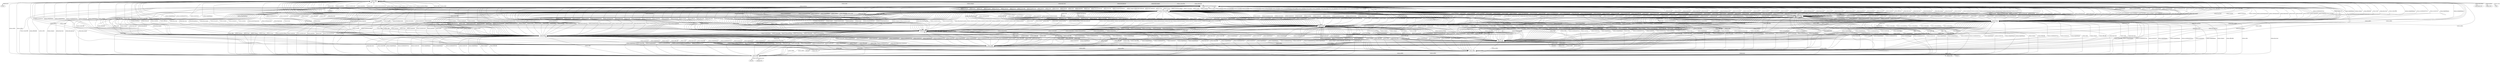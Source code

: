 digraph {
  "991062" [type=attribute_name,label="991062"]
  "2701270" [type=attribute_name,label="2701270"]
  Send0933 [type=attribute_name,label=Send0933]
  "schema-dig:PersonOrOrganization1" [type=class_uri,label="schema-dig:PersonOrOrganization"]
  Copyright1423 [type=attribute_name,label=Copyright1423]
  "schema:CreativeWork1" [type=class_uri,label="schema:CreativeWork"]
  file_name [type=attribute_name,label=file_name]
  Description1191 [type=attribute_name,label=Description1191]
  "schema:Offer1" [type=class_uri,label="schema:Offer"]
  Expires1091 [type=attribute_name,label=Expires1091]
  "0003" [type=attribute_name,label="0003"]
  "001236" [type=attribute_name,label="001236"]
  "schema:Offer2" [type=class_uri,label="schema:Offer"]
  Listings1232 [type=attribute_name,label=Listings1232]
  "001267" [type=attribute_name,label="001267"]
  "schema:Offer3" [type=class_uri,label="schema:Offer"]
  Kansas1264 [type=attribute_name,label=Kansas1264]
  "001298" [type=attribute_name,label="001298"]
  "schema:Offer4" [type=class_uri,label="schema:Offer"]
  Kansas1294 [type=attribute_name,label=Kansas1294]
  set1328 [type=attribute_name,label=set1328]
  "schema:Offer5" [type=class_uri,label="schema:Offer"]
  Kansas1324 [type=attribute_name,label=Kansas1324]
  "001068" [type=attribute_name,label="001068"]
  "schema:Place1" [type=class_uri,label="schema:Place"]
  Citori1239 [type=attribute_name,label=Citori1239]
  "schema:Place2" [type=class_uri,label="schema:Place"]
  "schema:Place3" [type=class_uri,label="schema:Place"]
  Reduced1301 [type=attribute_name,label=Reduced1301]
  "schema:Place4" [type=class_uri,label="schema:Place"]
  Boots1331 [type=attribute_name,label=Boots1331]
  "schema:Place5" [type=class_uri,label="schema:Place"]
  "schema-dig:PersonOrOrganization1" -> Send0933 [label="schema-dig:identifier",type=st_property_uri]
  "schema:CreativeWork1" -> Copyright1423 [label="schema:copyrightYear",type=st_property_uri]
  "schema:CreativeWork1" -> file_name [label="schema:name",type=st_property_uri]
  "schema:Offer1" -> Description1191 [label="schema:description",type=st_property_uri]
  "schema:Offer1" -> Expires1091 [label="schema:expires",type=st_property_uri]
  "schema:Offer1" -> "0003" [label="schema:name",type=st_property_uri]
  "schema:Offer1" -> "991062" [label="schema:price",type=st_property_uri]
  "schema:Offer2" -> "001236" [label="schema:name",type=st_property_uri]
  "schema:Offer2" -> Listings1232 [label="schema:price",type=st_property_uri]
  "schema:Offer3" -> "001267" [label="schema:name",type=st_property_uri]
  "schema:Offer3" -> Kansas1264 [label="schema:price",type=st_property_uri]
  "schema:Offer4" -> "001298" [label="schema:name",type=st_property_uri]
  "schema:Offer4" -> Kansas1294 [label="schema:price",type=st_property_uri]
  "schema:Offer5" -> set1328 [label="schema:name",type=st_property_uri]
  "schema:Offer5" -> Kansas1324 [label="schema:price",type=st_property_uri]
  "schema:Place1" -> "001068" [label="schema:name",type=st_property_uri]
  "schema:Place2" -> Citori1239 [label="schema:name",type=st_property_uri]
  "schema:Place3" -> "2701270" [label="schema:name",type=st_property_uri]
  "schema:Place4" -> Reduced1301 [label="schema:name",type=st_property_uri]
  "schema:Place5" -> Boots1331 [label="schema:name",type=st_property_uri]
  "schema-dig:PersonOrOrganization1" -> "schema:CreativeWork1" [label="schema-dig:isAuthorOf",type=direct_property_uri,weight=100]
  "schema:CreativeWork1" -> "schema:CreativeWork1" [label="schema:hasPart",type=direct_property_uri,weight=100]
  "schema:CreativeWork1" -> "schema:CreativeWork1" [label="schema:isPartOf",type=direct_property_uri,weight=100]
  "schema:CreativeWork1" -> "schema:CreativeWork1" [label="schema-dig:isAbstractPartOf",type=direct_property_uri,weight=100]
  "schema:CreativeWork1" -> "schema:CreativeWork1" [label="schema-dig:isCitationOf",type=direct_property_uri,weight=100]
  "schema:CreativeWork1" -> "schema:CreativeWork1" [label="schema:citation",type=direct_property_uri,weight=100]
  "schema:CreativeWork1" -> "schema:CreativeWork1" [label="schema:workExample",type=direct_property_uri,weight=100]
  "schema:CreativeWork1" -> "schema:CreativeWork1" [label="schema:exampleOfWork",type=direct_property_uri,weight=100]
  "schema:CreativeWork1" -> "schema:CreativeWork1" [label="schema:license",type=direct_property_uri,weight=100]
  "schema:CreativeWork1" -> "schema:CreativeWork1" [label="schema:translationOfWork",type=direct_property_uri,weight=100]
  "schema:CreativeWork1" -> "schema:CreativeWork1" [label="schema:workTranslation",type=direct_property_uri,weight=100]
  "schema:CreativeWork1" -> "schema:Offer1" [label="schema:offers",type=direct_property_uri,weight=100]
  "schema:CreativeWork1" -> "schema:Offer2" [label="schema:offers",type=direct_property_uri,weight=100]
  "schema:CreativeWork1" -> "schema:Offer3" [label="schema:offers",type=direct_property_uri,weight=100]
  "schema:CreativeWork1" -> "schema:Offer4" [label="schema:offers",type=direct_property_uri,weight=100]
  "schema:CreativeWork1" -> "schema:Offer5" [label="schema:offers",type=direct_property_uri,weight=100]
  "schema:CreativeWork1" -> "schema:Place1" [label="schema:locationCreated",type=direct_property_uri,weight=100]
  "schema:CreativeWork1" -> "schema:Place2" [label="schema:locationCreated",type=direct_property_uri,weight=100]
  "schema:CreativeWork1" -> "schema:Place3" [label="schema:locationCreated",type=direct_property_uri,weight=100]
  "schema:CreativeWork1" -> "schema:Place4" [label="schema:locationCreated",type=direct_property_uri,weight=100]
  "schema:CreativeWork1" -> "schema:Place5" [label="schema:locationCreated",type=direct_property_uri,weight=100]
  "schema:CreativeWork1" -> "schema:Place1" [label="schema-dig:primaryLocation",type=direct_property_uri,weight=100]
  "schema:CreativeWork1" -> "schema:Place2" [label="schema-dig:primaryLocation",type=direct_property_uri,weight=100]
  "schema:CreativeWork1" -> "schema:Place3" [label="schema-dig:primaryLocation",type=direct_property_uri,weight=100]
  "schema:CreativeWork1" -> "schema:Place4" [label="schema-dig:primaryLocation",type=direct_property_uri,weight=100]
  "schema:CreativeWork1" -> "schema:Place5" [label="schema-dig:primaryLocation",type=direct_property_uri,weight=100]
  "schema:CreativeWork1" -> "schema:Place1" [label="schema:contentLocation",type=direct_property_uri,weight=100]
  "schema:CreativeWork1" -> "schema:Place2" [label="schema:contentLocation",type=direct_property_uri,weight=100]
  "schema:CreativeWork1" -> "schema:Place3" [label="schema:contentLocation",type=direct_property_uri,weight=100]
  "schema:CreativeWork1" -> "schema:Place4" [label="schema:contentLocation",type=direct_property_uri,weight=100]
  "schema:CreativeWork1" -> "schema:Place5" [label="schema:contentLocation",type=direct_property_uri,weight=100]
  "schema:Offer1" -> "schema:Offer1" [label="schema:addOn",type=direct_property_uri,weight=100]
  "schema:Offer1" -> "schema:Offer2" [label="schema:addOn",type=direct_property_uri,weight=100]
  "schema:Offer1" -> "schema:Offer3" [label="schema:addOn",type=direct_property_uri,weight=100]
  "schema:Offer1" -> "schema:Offer4" [label="schema:addOn",type=direct_property_uri,weight=100]
  "schema:Offer1" -> "schema:Offer5" [label="schema:addOn",type=direct_property_uri,weight=100]
  "schema:Offer2" -> "schema:Offer1" [label="schema:addOn",type=direct_property_uri,weight=100]
  "schema:Offer2" -> "schema:Offer2" [label="schema:addOn",type=direct_property_uri,weight=100]
  "schema:Offer2" -> "schema:Offer3" [label="schema:addOn",type=direct_property_uri,weight=100]
  "schema:Offer2" -> "schema:Offer4" [label="schema:addOn",type=direct_property_uri,weight=100]
  "schema:Offer2" -> "schema:Offer5" [label="schema:addOn",type=direct_property_uri,weight=100]
  "schema:Offer3" -> "schema:Offer1" [label="schema:addOn",type=direct_property_uri,weight=100]
  "schema:Offer3" -> "schema:Offer2" [label="schema:addOn",type=direct_property_uri,weight=100]
  "schema:Offer3" -> "schema:Offer3" [label="schema:addOn",type=direct_property_uri,weight=100]
  "schema:Offer3" -> "schema:Offer4" [label="schema:addOn",type=direct_property_uri,weight=100]
  "schema:Offer3" -> "schema:Offer5" [label="schema:addOn",type=direct_property_uri,weight=100]
  "schema:Offer4" -> "schema:Offer1" [label="schema:addOn",type=direct_property_uri,weight=100]
  "schema:Offer4" -> "schema:Offer2" [label="schema:addOn",type=direct_property_uri,weight=100]
  "schema:Offer4" -> "schema:Offer3" [label="schema:addOn",type=direct_property_uri,weight=100]
  "schema:Offer4" -> "schema:Offer4" [label="schema:addOn",type=direct_property_uri,weight=100]
  "schema:Offer4" -> "schema:Offer5" [label="schema:addOn",type=direct_property_uri,weight=100]
  "schema:Offer5" -> "schema:Offer1" [label="schema:addOn",type=direct_property_uri,weight=100]
  "schema:Offer5" -> "schema:Offer2" [label="schema:addOn",type=direct_property_uri,weight=100]
  "schema:Offer5" -> "schema:Offer3" [label="schema:addOn",type=direct_property_uri,weight=100]
  "schema:Offer5" -> "schema:Offer4" [label="schema:addOn",type=direct_property_uri,weight=100]
  "schema:Offer5" -> "schema:Offer5" [label="schema:addOn",type=direct_property_uri,weight=100]
  "schema:Offer1" -> "schema:Place1" [label="schema:ineligibleRegion",type=direct_property_uri,weight=100]
  "schema:Offer1" -> "schema:Place2" [label="schema:ineligibleRegion",type=direct_property_uri,weight=100]
  "schema:Offer1" -> "schema:Place3" [label="schema:ineligibleRegion",type=direct_property_uri,weight=100]
  "schema:Offer1" -> "schema:Place4" [label="schema:ineligibleRegion",type=direct_property_uri,weight=100]
  "schema:Offer1" -> "schema:Place5" [label="schema:ineligibleRegion",type=direct_property_uri,weight=100]
  "schema:Offer2" -> "schema:Place1" [label="schema:ineligibleRegion",type=direct_property_uri,weight=100]
  "schema:Offer2" -> "schema:Place2" [label="schema:ineligibleRegion",type=direct_property_uri,weight=100]
  "schema:Offer2" -> "schema:Place3" [label="schema:ineligibleRegion",type=direct_property_uri,weight=100]
  "schema:Offer2" -> "schema:Place4" [label="schema:ineligibleRegion",type=direct_property_uri,weight=100]
  "schema:Offer2" -> "schema:Place5" [label="schema:ineligibleRegion",type=direct_property_uri,weight=100]
  "schema:Offer3" -> "schema:Place1" [label="schema:ineligibleRegion",type=direct_property_uri,weight=100]
  "schema:Offer3" -> "schema:Place2" [label="schema:ineligibleRegion",type=direct_property_uri,weight=100]
  "schema:Offer3" -> "schema:Place3" [label="schema:ineligibleRegion",type=direct_property_uri,weight=100]
  "schema:Offer3" -> "schema:Place4" [label="schema:ineligibleRegion",type=direct_property_uri,weight=100]
  "schema:Offer3" -> "schema:Place5" [label="schema:ineligibleRegion",type=direct_property_uri,weight=100]
  "schema:Offer4" -> "schema:Place1" [label="schema:ineligibleRegion",type=direct_property_uri,weight=100]
  "schema:Offer4" -> "schema:Place2" [label="schema:ineligibleRegion",type=direct_property_uri,weight=100]
  "schema:Offer4" -> "schema:Place3" [label="schema:ineligibleRegion",type=direct_property_uri,weight=100]
  "schema:Offer4" -> "schema:Place4" [label="schema:ineligibleRegion",type=direct_property_uri,weight=100]
  "schema:Offer4" -> "schema:Place5" [label="schema:ineligibleRegion",type=direct_property_uri,weight=100]
  "schema:Offer5" -> "schema:Place1" [label="schema:ineligibleRegion",type=direct_property_uri,weight=100]
  "schema:Offer5" -> "schema:Place2" [label="schema:ineligibleRegion",type=direct_property_uri,weight=100]
  "schema:Offer5" -> "schema:Place3" [label="schema:ineligibleRegion",type=direct_property_uri,weight=100]
  "schema:Offer5" -> "schema:Place4" [label="schema:ineligibleRegion",type=direct_property_uri,weight=100]
  "schema:Offer5" -> "schema:Place5" [label="schema:ineligibleRegion",type=direct_property_uri,weight=100]
  "schema:Offer1" -> "schema:Place1" [label="schema:availableAtOrFrom",type=direct_property_uri,weight=100]
  "schema:Offer1" -> "schema:Place2" [label="schema:availableAtOrFrom",type=direct_property_uri,weight=100]
  "schema:Offer1" -> "schema:Place3" [label="schema:availableAtOrFrom",type=direct_property_uri,weight=100]
  "schema:Offer1" -> "schema:Place4" [label="schema:availableAtOrFrom",type=direct_property_uri,weight=100]
  "schema:Offer1" -> "schema:Place5" [label="schema:availableAtOrFrom",type=direct_property_uri,weight=100]
  "schema:Offer2" -> "schema:Place1" [label="schema:availableAtOrFrom",type=direct_property_uri,weight=100]
  "schema:Offer2" -> "schema:Place2" [label="schema:availableAtOrFrom",type=direct_property_uri,weight=100]
  "schema:Offer2" -> "schema:Place3" [label="schema:availableAtOrFrom",type=direct_property_uri,weight=100]
  "schema:Offer2" -> "schema:Place4" [label="schema:availableAtOrFrom",type=direct_property_uri,weight=100]
  "schema:Offer2" -> "schema:Place5" [label="schema:availableAtOrFrom",type=direct_property_uri,weight=100]
  "schema:Offer3" -> "schema:Place1" [label="schema:availableAtOrFrom",type=direct_property_uri,weight=100]
  "schema:Offer3" -> "schema:Place2" [label="schema:availableAtOrFrom",type=direct_property_uri,weight=100]
  "schema:Offer3" -> "schema:Place3" [label="schema:availableAtOrFrom",type=direct_property_uri,weight=100]
  "schema:Offer3" -> "schema:Place4" [label="schema:availableAtOrFrom",type=direct_property_uri,weight=100]
  "schema:Offer3" -> "schema:Place5" [label="schema:availableAtOrFrom",type=direct_property_uri,weight=100]
  "schema:Offer4" -> "schema:Place1" [label="schema:availableAtOrFrom",type=direct_property_uri,weight=100]
  "schema:Offer4" -> "schema:Place2" [label="schema:availableAtOrFrom",type=direct_property_uri,weight=100]
  "schema:Offer4" -> "schema:Place3" [label="schema:availableAtOrFrom",type=direct_property_uri,weight=100]
  "schema:Offer4" -> "schema:Place4" [label="schema:availableAtOrFrom",type=direct_property_uri,weight=100]
  "schema:Offer4" -> "schema:Place5" [label="schema:availableAtOrFrom",type=direct_property_uri,weight=100]
  "schema:Offer5" -> "schema:Place1" [label="schema:availableAtOrFrom",type=direct_property_uri,weight=100]
  "schema:Offer5" -> "schema:Place2" [label="schema:availableAtOrFrom",type=direct_property_uri,weight=100]
  "schema:Offer5" -> "schema:Place3" [label="schema:availableAtOrFrom",type=direct_property_uri,weight=100]
  "schema:Offer5" -> "schema:Place4" [label="schema:availableAtOrFrom",type=direct_property_uri,weight=100]
  "schema:Offer5" -> "schema:Place5" [label="schema:availableAtOrFrom",type=direct_property_uri,weight=100]
  "schema:Offer1" -> "schema:Place1" [label="schema:areaServed",type=direct_property_uri,weight=100]
  "schema:Offer1" -> "schema:Place2" [label="schema:areaServed",type=direct_property_uri,weight=100]
  "schema:Offer1" -> "schema:Place3" [label="schema:areaServed",type=direct_property_uri,weight=100]
  "schema:Offer1" -> "schema:Place4" [label="schema:areaServed",type=direct_property_uri,weight=100]
  "schema:Offer1" -> "schema:Place5" [label="schema:areaServed",type=direct_property_uri,weight=100]
  "schema:Offer2" -> "schema:Place1" [label="schema:areaServed",type=direct_property_uri,weight=100]
  "schema:Offer2" -> "schema:Place2" [label="schema:areaServed",type=direct_property_uri,weight=100]
  "schema:Offer2" -> "schema:Place3" [label="schema:areaServed",type=direct_property_uri,weight=100]
  "schema:Offer2" -> "schema:Place4" [label="schema:areaServed",type=direct_property_uri,weight=100]
  "schema:Offer2" -> "schema:Place5" [label="schema:areaServed",type=direct_property_uri,weight=100]
  "schema:Offer3" -> "schema:Place1" [label="schema:areaServed",type=direct_property_uri,weight=100]
  "schema:Offer3" -> "schema:Place2" [label="schema:areaServed",type=direct_property_uri,weight=100]
  "schema:Offer3" -> "schema:Place3" [label="schema:areaServed",type=direct_property_uri,weight=100]
  "schema:Offer3" -> "schema:Place4" [label="schema:areaServed",type=direct_property_uri,weight=100]
  "schema:Offer3" -> "schema:Place5" [label="schema:areaServed",type=direct_property_uri,weight=100]
  "schema:Offer4" -> "schema:Place1" [label="schema:areaServed",type=direct_property_uri,weight=100]
  "schema:Offer4" -> "schema:Place2" [label="schema:areaServed",type=direct_property_uri,weight=100]
  "schema:Offer4" -> "schema:Place3" [label="schema:areaServed",type=direct_property_uri,weight=100]
  "schema:Offer4" -> "schema:Place4" [label="schema:areaServed",type=direct_property_uri,weight=100]
  "schema:Offer4" -> "schema:Place5" [label="schema:areaServed",type=direct_property_uri,weight=100]
  "schema:Offer5" -> "schema:Place1" [label="schema:areaServed",type=direct_property_uri,weight=100]
  "schema:Offer5" -> "schema:Place2" [label="schema:areaServed",type=direct_property_uri,weight=100]
  "schema:Offer5" -> "schema:Place3" [label="schema:areaServed",type=direct_property_uri,weight=100]
  "schema:Offer5" -> "schema:Place4" [label="schema:areaServed",type=direct_property_uri,weight=100]
  "schema:Offer5" -> "schema:Place5" [label="schema:areaServed",type=direct_property_uri,weight=100]
  "schema:Offer1" -> "schema:Place1" [label="schema:eligibleRegion",type=direct_property_uri,weight=100]
  "schema:Offer1" -> "schema:Place2" [label="schema:eligibleRegion",type=direct_property_uri,weight=100]
  "schema:Offer1" -> "schema:Place3" [label="schema:eligibleRegion",type=direct_property_uri,weight=100]
  "schema:Offer1" -> "schema:Place4" [label="schema:eligibleRegion",type=direct_property_uri,weight=100]
  "schema:Offer1" -> "schema:Place5" [label="schema:eligibleRegion",type=direct_property_uri,weight=100]
  "schema:Offer2" -> "schema:Place1" [label="schema:eligibleRegion",type=direct_property_uri,weight=100]
  "schema:Offer2" -> "schema:Place2" [label="schema:eligibleRegion",type=direct_property_uri,weight=100]
  "schema:Offer2" -> "schema:Place3" [label="schema:eligibleRegion",type=direct_property_uri,weight=100]
  "schema:Offer2" -> "schema:Place4" [label="schema:eligibleRegion",type=direct_property_uri,weight=100]
  "schema:Offer2" -> "schema:Place5" [label="schema:eligibleRegion",type=direct_property_uri,weight=100]
  "schema:Offer3" -> "schema:Place1" [label="schema:eligibleRegion",type=direct_property_uri,weight=100]
  "schema:Offer3" -> "schema:Place2" [label="schema:eligibleRegion",type=direct_property_uri,weight=100]
  "schema:Offer3" -> "schema:Place3" [label="schema:eligibleRegion",type=direct_property_uri,weight=100]
  "schema:Offer3" -> "schema:Place4" [label="schema:eligibleRegion",type=direct_property_uri,weight=100]
  "schema:Offer3" -> "schema:Place5" [label="schema:eligibleRegion",type=direct_property_uri,weight=100]
  "schema:Offer4" -> "schema:Place1" [label="schema:eligibleRegion",type=direct_property_uri,weight=100]
  "schema:Offer4" -> "schema:Place2" [label="schema:eligibleRegion",type=direct_property_uri,weight=100]
  "schema:Offer4" -> "schema:Place3" [label="schema:eligibleRegion",type=direct_property_uri,weight=100]
  "schema:Offer4" -> "schema:Place4" [label="schema:eligibleRegion",type=direct_property_uri,weight=100]
  "schema:Offer4" -> "schema:Place5" [label="schema:eligibleRegion",type=direct_property_uri,weight=100]
  "schema:Offer5" -> "schema:Place1" [label="schema:eligibleRegion",type=direct_property_uri,weight=100]
  "schema:Offer5" -> "schema:Place2" [label="schema:eligibleRegion",type=direct_property_uri,weight=100]
  "schema:Offer5" -> "schema:Place3" [label="schema:eligibleRegion",type=direct_property_uri,weight=100]
  "schema:Offer5" -> "schema:Place4" [label="schema:eligibleRegion",type=direct_property_uri,weight=100]
  "schema:Offer5" -> "schema:Place5" [label="schema:eligibleRegion",type=direct_property_uri,weight=100]
  "schema:Place1" -> "schema:Place1" [label="schema:containedIn",type=direct_property_uri,weight=100]
  "schema:Place1" -> "schema:Place2" [label="schema:containedIn",type=direct_property_uri,weight=100]
  "schema:Place1" -> "schema:Place3" [label="schema:containedIn",type=direct_property_uri,weight=100]
  "schema:Place1" -> "schema:Place4" [label="schema:containedIn",type=direct_property_uri,weight=100]
  "schema:Place1" -> "schema:Place5" [label="schema:containedIn",type=direct_property_uri,weight=100]
  "schema:Place2" -> "schema:Place1" [label="schema:containedIn",type=direct_property_uri,weight=100]
  "schema:Place2" -> "schema:Place2" [label="schema:containedIn",type=direct_property_uri,weight=100]
  "schema:Place2" -> "schema:Place3" [label="schema:containedIn",type=direct_property_uri,weight=100]
  "schema:Place2" -> "schema:Place4" [label="schema:containedIn",type=direct_property_uri,weight=100]
  "schema:Place2" -> "schema:Place5" [label="schema:containedIn",type=direct_property_uri,weight=100]
  "schema:Place3" -> "schema:Place1" [label="schema:containedIn",type=direct_property_uri,weight=100]
  "schema:Place3" -> "schema:Place2" [label="schema:containedIn",type=direct_property_uri,weight=100]
  "schema:Place3" -> "schema:Place3" [label="schema:containedIn",type=direct_property_uri,weight=100]
  "schema:Place3" -> "schema:Place4" [label="schema:containedIn",type=direct_property_uri,weight=100]
  "schema:Place3" -> "schema:Place5" [label="schema:containedIn",type=direct_property_uri,weight=100]
  "schema:Place4" -> "schema:Place1" [label="schema:containedIn",type=direct_property_uri,weight=100]
  "schema:Place4" -> "schema:Place2" [label="schema:containedIn",type=direct_property_uri,weight=100]
  "schema:Place4" -> "schema:Place3" [label="schema:containedIn",type=direct_property_uri,weight=100]
  "schema:Place4" -> "schema:Place4" [label="schema:containedIn",type=direct_property_uri,weight=100]
  "schema:Place4" -> "schema:Place5" [label="schema:containedIn",type=direct_property_uri,weight=100]
  "schema:Place5" -> "schema:Place1" [label="schema:containedIn",type=direct_property_uri,weight=100]
  "schema:Place5" -> "schema:Place2" [label="schema:containedIn",type=direct_property_uri,weight=100]
  "schema:Place5" -> "schema:Place3" [label="schema:containedIn",type=direct_property_uri,weight=100]
  "schema:Place5" -> "schema:Place4" [label="schema:containedIn",type=direct_property_uri,weight=100]
  "schema:Place5" -> "schema:Place5" [label="schema:containedIn",type=direct_property_uri,weight=100]
  "schema:Place1" -> "schema:Place1" [label="schema:containedInPlace",type=direct_property_uri,weight=100]
  "schema:Place1" -> "schema:Place2" [label="schema:containedInPlace",type=direct_property_uri,weight=100]
  "schema:Place1" -> "schema:Place3" [label="schema:containedInPlace",type=direct_property_uri,weight=100]
  "schema:Place1" -> "schema:Place4" [label="schema:containedInPlace",type=direct_property_uri,weight=100]
  "schema:Place1" -> "schema:Place5" [label="schema:containedInPlace",type=direct_property_uri,weight=100]
  "schema:Place2" -> "schema:Place1" [label="schema:containedInPlace",type=direct_property_uri,weight=100]
  "schema:Place2" -> "schema:Place2" [label="schema:containedInPlace",type=direct_property_uri,weight=100]
  "schema:Place2" -> "schema:Place3" [label="schema:containedInPlace",type=direct_property_uri,weight=100]
  "schema:Place2" -> "schema:Place4" [label="schema:containedInPlace",type=direct_property_uri,weight=100]
  "schema:Place2" -> "schema:Place5" [label="schema:containedInPlace",type=direct_property_uri,weight=100]
  "schema:Place3" -> "schema:Place1" [label="schema:containedInPlace",type=direct_property_uri,weight=100]
  "schema:Place3" -> "schema:Place2" [label="schema:containedInPlace",type=direct_property_uri,weight=100]
  "schema:Place3" -> "schema:Place3" [label="schema:containedInPlace",type=direct_property_uri,weight=100]
  "schema:Place3" -> "schema:Place4" [label="schema:containedInPlace",type=direct_property_uri,weight=100]
  "schema:Place3" -> "schema:Place5" [label="schema:containedInPlace",type=direct_property_uri,weight=100]
  "schema:Place4" -> "schema:Place1" [label="schema:containedInPlace",type=direct_property_uri,weight=100]
  "schema:Place4" -> "schema:Place2" [label="schema:containedInPlace",type=direct_property_uri,weight=100]
  "schema:Place4" -> "schema:Place3" [label="schema:containedInPlace",type=direct_property_uri,weight=100]
  "schema:Place4" -> "schema:Place4" [label="schema:containedInPlace",type=direct_property_uri,weight=100]
  "schema:Place4" -> "schema:Place5" [label="schema:containedInPlace",type=direct_property_uri,weight=100]
  "schema:Place5" -> "schema:Place1" [label="schema:containedInPlace",type=direct_property_uri,weight=100]
  "schema:Place5" -> "schema:Place2" [label="schema:containedInPlace",type=direct_property_uri,weight=100]
  "schema:Place5" -> "schema:Place3" [label="schema:containedInPlace",type=direct_property_uri,weight=100]
  "schema:Place5" -> "schema:Place4" [label="schema:containedInPlace",type=direct_property_uri,weight=100]
  "schema:Place5" -> "schema:Place5" [label="schema:containedInPlace",type=direct_property_uri,weight=100]
  "schema:Place1" -> "schema:Place1" [label="schema:containsPlace",type=direct_property_uri,weight=100]
  "schema:Place1" -> "schema:Place2" [label="schema:containsPlace",type=direct_property_uri,weight=100]
  "schema:Place1" -> "schema:Place3" [label="schema:containsPlace",type=direct_property_uri,weight=100]
  "schema:Place1" -> "schema:Place4" [label="schema:containsPlace",type=direct_property_uri,weight=100]
  "schema:Place1" -> "schema:Place5" [label="schema:containsPlace",type=direct_property_uri,weight=100]
  "schema:Place2" -> "schema:Place1" [label="schema:containsPlace",type=direct_property_uri,weight=100]
  "schema:Place2" -> "schema:Place2" [label="schema:containsPlace",type=direct_property_uri,weight=100]
  "schema:Place2" -> "schema:Place3" [label="schema:containsPlace",type=direct_property_uri,weight=100]
  "schema:Place2" -> "schema:Place4" [label="schema:containsPlace",type=direct_property_uri,weight=100]
  "schema:Place2" -> "schema:Place5" [label="schema:containsPlace",type=direct_property_uri,weight=100]
  "schema:Place3" -> "schema:Place1" [label="schema:containsPlace",type=direct_property_uri,weight=100]
  "schema:Place3" -> "schema:Place2" [label="schema:containsPlace",type=direct_property_uri,weight=100]
  "schema:Place3" -> "schema:Place3" [label="schema:containsPlace",type=direct_property_uri,weight=100]
  "schema:Place3" -> "schema:Place4" [label="schema:containsPlace",type=direct_property_uri,weight=100]
  "schema:Place3" -> "schema:Place5" [label="schema:containsPlace",type=direct_property_uri,weight=100]
  "schema:Place4" -> "schema:Place1" [label="schema:containsPlace",type=direct_property_uri,weight=100]
  "schema:Place4" -> "schema:Place2" [label="schema:containsPlace",type=direct_property_uri,weight=100]
  "schema:Place4" -> "schema:Place3" [label="schema:containsPlace",type=direct_property_uri,weight=100]
  "schema:Place4" -> "schema:Place4" [label="schema:containsPlace",type=direct_property_uri,weight=100]
  "schema:Place4" -> "schema:Place5" [label="schema:containsPlace",type=direct_property_uri,weight=100]
  "schema:Place5" -> "schema:Place1" [label="schema:containsPlace",type=direct_property_uri,weight=100]
  "schema:Place5" -> "schema:Place2" [label="schema:containsPlace",type=direct_property_uri,weight=100]
  "schema:Place5" -> "schema:Place3" [label="schema:containsPlace",type=direct_property_uri,weight=100]
  "schema:Place5" -> "schema:Place4" [label="schema:containsPlace",type=direct_property_uri,weight=100]
  "schema:Place5" -> "schema:Place5" [label="schema:containsPlace",type=direct_property_uri,weight=100]
  "schema-dig:PersonOrOrganization1" -> "schema:CreativeWork1" [label="schema-dig:isAuthorOf",type=inherited,weight=300]
  "schema-dig:PersonOrOrganization1" -> "schema:CreativeWork1" [label="schema:review",type=inherited,weight=300]
  "schema-dig:PersonOrOrganization1" -> "schema:CreativeWork1" [label="schema:reviews",type=inherited,weight=300]
  "schema-dig:PersonOrOrganization1" -> "schema:CreativeWork1" [label="schema:mainEntityOfPage",type=inherited,weight=300]
  "schema-dig:PersonOrOrganization1" -> "schema:Offer1" [label="schema:makesOffer",type=inherited,weight=300]
  "schema-dig:PersonOrOrganization1" -> "schema:Offer2" [label="schema:makesOffer",type=inherited,weight=300]
  "schema-dig:PersonOrOrganization1" -> "schema:Offer3" [label="schema:makesOffer",type=inherited,weight=300]
  "schema-dig:PersonOrOrganization1" -> "schema:Offer4" [label="schema:makesOffer",type=inherited,weight=300]
  "schema-dig:PersonOrOrganization1" -> "schema:Offer5" [label="schema:makesOffer",type=inherited,weight=300]
  "schema-dig:PersonOrOrganization1" -> "schema:Place1" [label="schema:location",type=inherited,weight=300]
  "schema-dig:PersonOrOrganization1" -> "schema:Place2" [label="schema:location",type=inherited,weight=300]
  "schema-dig:PersonOrOrganization1" -> "schema:Place3" [label="schema:location",type=inherited,weight=300]
  "schema-dig:PersonOrOrganization1" -> "schema:Place4" [label="schema:location",type=inherited,weight=300]
  "schema-dig:PersonOrOrganization1" -> "schema:Place5" [label="schema:location",type=inherited,weight=300]
  "schema-dig:PersonOrOrganization1" -> "schema:Place1" [label="schema:foundingLocation",type=inherited,weight=300]
  "schema-dig:PersonOrOrganization1" -> "schema:Place2" [label="schema:foundingLocation",type=inherited,weight=300]
  "schema-dig:PersonOrOrganization1" -> "schema:Place3" [label="schema:foundingLocation",type=inherited,weight=300]
  "schema-dig:PersonOrOrganization1" -> "schema:Place4" [label="schema:foundingLocation",type=inherited,weight=300]
  "schema-dig:PersonOrOrganization1" -> "schema:Place5" [label="schema:foundingLocation",type=inherited,weight=300]
  "schema-dig:PersonOrOrganization1" -> "schema:Place1" [label="schema:serviceArea",type=inherited,weight=300]
  "schema-dig:PersonOrOrganization1" -> "schema:Place2" [label="schema:serviceArea",type=inherited,weight=300]
  "schema-dig:PersonOrOrganization1" -> "schema:Place3" [label="schema:serviceArea",type=inherited,weight=300]
  "schema-dig:PersonOrOrganization1" -> "schema:Place4" [label="schema:serviceArea",type=inherited,weight=300]
  "schema-dig:PersonOrOrganization1" -> "schema:Place5" [label="schema:serviceArea",type=inherited,weight=300]
  "schema-dig:PersonOrOrganization1" -> "schema:Place1" [label="schema:areaServed",type=inherited,weight=300]
  "schema-dig:PersonOrOrganization1" -> "schema:Place2" [label="schema:areaServed",type=inherited,weight=300]
  "schema-dig:PersonOrOrganization1" -> "schema:Place3" [label="schema:areaServed",type=inherited,weight=300]
  "schema-dig:PersonOrOrganization1" -> "schema:Place4" [label="schema:areaServed",type=inherited,weight=300]
  "schema-dig:PersonOrOrganization1" -> "schema:Place5" [label="schema:areaServed",type=inherited,weight=300]
  "schema-dig:PersonOrOrganization1" -> "schema:Place1" [label="schema:hasPOS",type=inherited,weight=300]
  "schema-dig:PersonOrOrganization1" -> "schema:Place2" [label="schema:hasPOS",type=inherited,weight=300]
  "schema-dig:PersonOrOrganization1" -> "schema:Place3" [label="schema:hasPOS",type=inherited,weight=300]
  "schema-dig:PersonOrOrganization1" -> "schema:Place4" [label="schema:hasPOS",type=inherited,weight=300]
  "schema-dig:PersonOrOrganization1" -> "schema:Place5" [label="schema:hasPOS",type=inherited,weight=300]
  "schema-dig:PersonOrOrganization1" -> "schema:Place1" [label="schema:member",type=inherited,weight=300]
  "schema-dig:PersonOrOrganization1" -> "schema:Place2" [label="schema:member",type=inherited,weight=300]
  "schema-dig:PersonOrOrganization1" -> "schema:Place3" [label="schema:member",type=inherited,weight=300]
  "schema-dig:PersonOrOrganization1" -> "schema:Place4" [label="schema:member",type=inherited,weight=300]
  "schema-dig:PersonOrOrganization1" -> "schema:Place5" [label="schema:member",type=inherited,weight=300]
  "schema-dig:PersonOrOrganization1" -> "schema:Place1" [label="schema:memberOf",type=inherited,weight=300]
  "schema-dig:PersonOrOrganization1" -> "schema:Place2" [label="schema:memberOf",type=inherited,weight=300]
  "schema-dig:PersonOrOrganization1" -> "schema:Place3" [label="schema:memberOf",type=inherited,weight=300]
  "schema-dig:PersonOrOrganization1" -> "schema:Place4" [label="schema:memberOf",type=inherited,weight=300]
  "schema-dig:PersonOrOrganization1" -> "schema:Place5" [label="schema:memberOf",type=inherited,weight=300]
  "schema-dig:PersonOrOrganization1" -> "schema:Place1" [label="schema:members",type=inherited,weight=300]
  "schema-dig:PersonOrOrganization1" -> "schema:Place2" [label="schema:members",type=inherited,weight=300]
  "schema-dig:PersonOrOrganization1" -> "schema:Place3" [label="schema:members",type=inherited,weight=300]
  "schema-dig:PersonOrOrganization1" -> "schema:Place4" [label="schema:members",type=inherited,weight=300]
  "schema-dig:PersonOrOrganization1" -> "schema:Place5" [label="schema:members",type=inherited,weight=300]
  "schema-dig:PersonOrOrganization1" -> "schema:Place1" [label="schema:parentOrganization",type=inherited,weight=300]
  "schema-dig:PersonOrOrganization1" -> "schema:Place2" [label="schema:parentOrganization",type=inherited,weight=300]
  "schema-dig:PersonOrOrganization1" -> "schema:Place3" [label="schema:parentOrganization",type=inherited,weight=300]
  "schema-dig:PersonOrOrganization1" -> "schema:Place4" [label="schema:parentOrganization",type=inherited,weight=300]
  "schema-dig:PersonOrOrganization1" -> "schema:Place5" [label="schema:parentOrganization",type=inherited,weight=300]
  "schema-dig:PersonOrOrganization1" -> "schema:Place1" [label="schema:subOrganization",type=inherited,weight=300]
  "schema-dig:PersonOrOrganization1" -> "schema:Place2" [label="schema:subOrganization",type=inherited,weight=300]
  "schema-dig:PersonOrOrganization1" -> "schema:Place3" [label="schema:subOrganization",type=inherited,weight=300]
  "schema-dig:PersonOrOrganization1" -> "schema:Place4" [label="schema:subOrganization",type=inherited,weight=300]
  "schema-dig:PersonOrOrganization1" -> "schema:Place5" [label="schema:subOrganization",type=inherited,weight=300]
  "schema-dig:PersonOrOrganization1" -> "schema:Place1" [label="schema:department",type=inherited,weight=300]
  "schema-dig:PersonOrOrganization1" -> "schema:Place2" [label="schema:department",type=inherited,weight=300]
  "schema-dig:PersonOrOrganization1" -> "schema:Place3" [label="schema:department",type=inherited,weight=300]
  "schema-dig:PersonOrOrganization1" -> "schema:Place4" [label="schema:department",type=inherited,weight=300]
  "schema-dig:PersonOrOrganization1" -> "schema:Place5" [label="schema:department",type=inherited,weight=300]
  "schema-dig:PersonOrOrganization1" -> "schema:Place1" [label="schema:brand",type=inherited,weight=300]
  "schema-dig:PersonOrOrganization1" -> "schema:Place2" [label="schema:brand",type=inherited,weight=300]
  "schema-dig:PersonOrOrganization1" -> "schema:Place3" [label="schema:brand",type=inherited,weight=300]
  "schema-dig:PersonOrOrganization1" -> "schema:Place4" [label="schema:brand",type=inherited,weight=300]
  "schema-dig:PersonOrOrganization1" -> "schema:Place5" [label="schema:brand",type=inherited,weight=300]
  "schema-dig:PersonOrOrganization1" -> "schema:Place1" [label="schema:homeLocation",type=inherited,weight=300]
  "schema-dig:PersonOrOrganization1" -> "schema:Place2" [label="schema:homeLocation",type=inherited,weight=300]
  "schema-dig:PersonOrOrganization1" -> "schema:Place3" [label="schema:homeLocation",type=inherited,weight=300]
  "schema-dig:PersonOrOrganization1" -> "schema:Place4" [label="schema:homeLocation",type=inherited,weight=300]
  "schema-dig:PersonOrOrganization1" -> "schema:Place5" [label="schema:homeLocation",type=inherited,weight=300]
  "schema-dig:PersonOrOrganization1" -> "schema:Place1" [label="schema:workLocation",type=inherited,weight=300]
  "schema-dig:PersonOrOrganization1" -> "schema:Place2" [label="schema:workLocation",type=inherited,weight=300]
  "schema-dig:PersonOrOrganization1" -> "schema:Place3" [label="schema:workLocation",type=inherited,weight=300]
  "schema-dig:PersonOrOrganization1" -> "schema:Place4" [label="schema:workLocation",type=inherited,weight=300]
  "schema-dig:PersonOrOrganization1" -> "schema:Place5" [label="schema:workLocation",type=inherited,weight=300]
  "schema-dig:PersonOrOrganization1" -> "schema:Place1" [label="schema:deathPlace",type=inherited,weight=300]
  "schema-dig:PersonOrOrganization1" -> "schema:Place2" [label="schema:deathPlace",type=inherited,weight=300]
  "schema-dig:PersonOrOrganization1" -> "schema:Place3" [label="schema:deathPlace",type=inherited,weight=300]
  "schema-dig:PersonOrOrganization1" -> "schema:Place4" [label="schema:deathPlace",type=inherited,weight=300]
  "schema-dig:PersonOrOrganization1" -> "schema:Place5" [label="schema:deathPlace",type=inherited,weight=300]
  "schema-dig:PersonOrOrganization1" -> "schema:Place1" [label="schema:birthPlace",type=inherited,weight=300]
  "schema-dig:PersonOrOrganization1" -> "schema:Place2" [label="schema:birthPlace",type=inherited,weight=300]
  "schema-dig:PersonOrOrganization1" -> "schema:Place3" [label="schema:birthPlace",type=inherited,weight=300]
  "schema-dig:PersonOrOrganization1" -> "schema:Place4" [label="schema:birthPlace",type=inherited,weight=300]
  "schema-dig:PersonOrOrganization1" -> "schema:Place5" [label="schema:birthPlace",type=inherited,weight=300]
  "schema-dig:PersonOrOrganization1" -> "schema:Place1" [label="schema:alumniOf",type=inherited,weight=300]
  "schema-dig:PersonOrOrganization1" -> "schema:Place2" [label="schema:alumniOf",type=inherited,weight=300]
  "schema-dig:PersonOrOrganization1" -> "schema:Place3" [label="schema:alumniOf",type=inherited,weight=300]
  "schema-dig:PersonOrOrganization1" -> "schema:Place4" [label="schema:alumniOf",type=inherited,weight=300]
  "schema-dig:PersonOrOrganization1" -> "schema:Place5" [label="schema:alumniOf",type=inherited,weight=300]
  "schema-dig:PersonOrOrganization1" -> "schema:Place1" [label="schema:worksFor",type=inherited,weight=300]
  "schema-dig:PersonOrOrganization1" -> "schema:Place2" [label="schema:worksFor",type=inherited,weight=300]
  "schema-dig:PersonOrOrganization1" -> "schema:Place3" [label="schema:worksFor",type=inherited,weight=300]
  "schema-dig:PersonOrOrganization1" -> "schema:Place4" [label="schema:worksFor",type=inherited,weight=300]
  "schema-dig:PersonOrOrganization1" -> "schema:Place5" [label="schema:worksFor",type=inherited,weight=300]
  "schema-dig:PersonOrOrganization1" -> "schema:Place1" [label="schema:affiliation",type=inherited,weight=300]
  "schema-dig:PersonOrOrganization1" -> "schema:Place2" [label="schema:affiliation",type=inherited,weight=300]
  "schema-dig:PersonOrOrganization1" -> "schema:Place3" [label="schema:affiliation",type=inherited,weight=300]
  "schema-dig:PersonOrOrganization1" -> "schema:Place4" [label="schema:affiliation",type=inherited,weight=300]
  "schema-dig:PersonOrOrganization1" -> "schema:Place5" [label="schema:affiliation",type=inherited,weight=300]
  "schema-dig:PersonOrOrganization1" -> "schema:Place1" [label="schema-dig:owner",type=inherited,weight=300]
  "schema-dig:PersonOrOrganization1" -> "schema:Place2" [label="schema-dig:owner",type=inherited,weight=300]
  "schema-dig:PersonOrOrganization1" -> "schema:Place3" [label="schema-dig:owner",type=inherited,weight=300]
  "schema-dig:PersonOrOrganization1" -> "schema:Place4" [label="schema-dig:owner",type=inherited,weight=300]
  "schema-dig:PersonOrOrganization1" -> "schema:Place5" [label="schema-dig:owner",type=inherited,weight=300]
  "schema:CreativeWork1" -> "schema-dig:PersonOrOrganization1" [label="schema:contributor",type=inherited,weight=300]
  "schema:CreativeWork1" -> "schema-dig:PersonOrOrganization1" [label="schema:author",type=inherited,weight=300]
  "schema:CreativeWork1" -> "schema-dig:PersonOrOrganization1" [label="schema:producer",type=inherited,weight=300]
  "schema:CreativeWork1" -> "schema-dig:PersonOrOrganization1" [label="schema:creator",type=inherited,weight=300]
  "schema:CreativeWork1" -> "schema-dig:PersonOrOrganization1" [label="schema:publisher",type=inherited,weight=300]
  "schema:CreativeWork1" -> "schema-dig:PersonOrOrganization1" [label="schema:copyrightHolder",type=inherited,weight=300]
  "schema:CreativeWork1" -> "schema-dig:PersonOrOrganization1" [label="schema:translator",type=inherited,weight=300]
  "schema:CreativeWork1" -> "schema-dig:PersonOrOrganization1" [label="schema:provider",type=inherited,weight=300]
  "schema:CreativeWork1" -> "schema-dig:PersonOrOrganization1" [label="schema:sourceOrganization",type=inherited,weight=300]
  "schema:CreativeWork1" -> "schema-dig:PersonOrOrganization1" [label="schema:publisherImprint",type=inherited,weight=300]
  "schema:CreativeWork1" -> "schema-dig:PersonOrOrganization1" [label="schema:character",type=inherited,weight=300]
  "schema:CreativeWork1" -> "schema-dig:PersonOrOrganization1" [label="schema:accountablePerson",type=inherited,weight=300]
  "schema:CreativeWork1" -> "schema-dig:PersonOrOrganization1" [label="schema:editor",type=inherited,weight=300]
  "schema:CreativeWork1" -> "schema-dig:PersonOrOrganization1" [label="schema:mentions",type=inherited,weight=300]
  "schema:CreativeWork1" -> "schema-dig:PersonOrOrganization1" [label="schema:about",type=inherited,weight=300]
  "schema:CreativeWork1" -> "schema-dig:PersonOrOrganization1" [label="schema:mainEntity",type=inherited,weight=300]
  "schema:CreativeWork1" -> "schema-dig:PersonOrOrganization1" [label="schema-dig:owner",type=inherited,weight=300]
  "schema:CreativeWork1" -> "schema-dig:PersonOrOrganization1" [label="schema-dig:applicant",type=inherited,weight=300]
  "schema:CreativeWork1" -> "schema-dig:PersonOrOrganization1" [label="schema-dig:assignee",type=inherited,weight=300]
  "schema:CreativeWork1" -> "schema-dig:PersonOrOrganization1" [label="schema:productionCompany",type=inherited,weight=300]
  "schema:CreativeWork1" -> "schema-dig:PersonOrOrganization1" [label="schema:director",type=inherited,weight=300]
  "schema:CreativeWork1" -> "schema-dig:PersonOrOrganization1" [label="schema:directors",type=inherited,weight=300]
  "schema:CreativeWork1" -> "schema-dig:PersonOrOrganization1" [label="schema:actors",type=inherited,weight=300]
  "schema:CreativeWork1" -> "schema-dig:PersonOrOrganization1" [label="schema:actor",type=inherited,weight=300]
  "schema:CreativeWork1" -> "schema-dig:PersonOrOrganization1" [label="schema:musicBy",type=inherited,weight=300]
  "schema:CreativeWork1" -> "schema-dig:PersonOrOrganization1" [label="schema:endorsers",type=inherited,weight=300]
  "schema:CreativeWork1" -> "schema-dig:PersonOrOrganization1" [label="schema:composer",type=inherited,weight=300]
  "schema:CreativeWork1" -> "schema-dig:PersonOrOrganization1" [label="schema:lyricist",type=inherited,weight=300]
  "schema:CreativeWork1" -> "schema-dig:PersonOrOrganization1" [label="schema:reviewedBy",type=inherited,weight=300]
  "schema:CreativeWork1" -> "schema-dig:PersonOrOrganization1" [label="schema:itemReviewed",type=inherited,weight=300]
  "schema:CreativeWork1" -> "schema-dig:PersonOrOrganization1" [label="schema:letterer",type=inherited,weight=300]
  "schema:CreativeWork1" -> "schema-dig:PersonOrOrganization1" [label="schema:artist",type=inherited,weight=300]
  "schema:CreativeWork1" -> "schema-dig:PersonOrOrganization1" [label="schema:colorist",type=inherited,weight=300]
  "schema:CreativeWork1" -> "schema-dig:PersonOrOrganization1" [label="schema:penciler",type=inherited,weight=300]
  "schema:CreativeWork1" -> "schema-dig:PersonOrOrganization1" [label="schema:inker",type=inherited,weight=300]
  "schema:CreativeWork1" -> "schema-dig:PersonOrOrganization1" [label="schema:gameItem",type=inherited,weight=300]
  "schema:CreativeWork1" -> "schema-dig:PersonOrOrganization1" [label="schema:quest",type=inherited,weight=300]
  "schema:CreativeWork1" -> "schema-dig:PersonOrOrganization1" [label="schema:characterAttribute",type=inherited,weight=300]
  "schema:CreativeWork1" -> "schema-dig:PersonOrOrganization1" [label="schema:illustrator",type=inherited,weight=300]
  "schema:CreativeWork1" -> "schema-dig:PersonOrOrganization1" [label="schema:recognizingAuthority",type=inherited,weight=300]
  "schema:CreativeWork1" -> "schema-dig:PersonOrOrganization1" [label="schema:category",type=inherited,weight=300]
  "schema:CreativeWork1" -> "schema:Offer1" [label="schema:offers",type=inherited,weight=300]
  "schema:CreativeWork1" -> "schema:Offer2" [label="schema:offers",type=inherited,weight=300]
  "schema:CreativeWork1" -> "schema:Offer3" [label="schema:offers",type=inherited,weight=300]
  "schema:CreativeWork1" -> "schema:Offer4" [label="schema:offers",type=inherited,weight=300]
  "schema:CreativeWork1" -> "schema:Offer5" [label="schema:offers",type=inherited,weight=300]
  "schema:CreativeWork1" -> "schema:Offer1" [label="schema:mentions",type=inherited,weight=300]
  "schema:CreativeWork1" -> "schema:Offer2" [label="schema:mentions",type=inherited,weight=300]
  "schema:CreativeWork1" -> "schema:Offer3" [label="schema:mentions",type=inherited,weight=300]
  "schema:CreativeWork1" -> "schema:Offer4" [label="schema:mentions",type=inherited,weight=300]
  "schema:CreativeWork1" -> "schema:Offer5" [label="schema:mentions",type=inherited,weight=300]
  "schema:CreativeWork1" -> "schema:Offer1" [label="schema:about",type=inherited,weight=300]
  "schema:CreativeWork1" -> "schema:Offer2" [label="schema:about",type=inherited,weight=300]
  "schema:CreativeWork1" -> "schema:Offer3" [label="schema:about",type=inherited,weight=300]
  "schema:CreativeWork1" -> "schema:Offer4" [label="schema:about",type=inherited,weight=300]
  "schema:CreativeWork1" -> "schema:Offer5" [label="schema:about",type=inherited,weight=300]
  "schema:CreativeWork1" -> "schema:Offer1" [label="schema:mainEntity",type=inherited,weight=300]
  "schema:CreativeWork1" -> "schema:Offer2" [label="schema:mainEntity",type=inherited,weight=300]
  "schema:CreativeWork1" -> "schema:Offer3" [label="schema:mainEntity",type=inherited,weight=300]
  "schema:CreativeWork1" -> "schema:Offer4" [label="schema:mainEntity",type=inherited,weight=300]
  "schema:CreativeWork1" -> "schema:Offer5" [label="schema:mainEntity",type=inherited,weight=300]
  "schema:CreativeWork1" -> "schema:Offer1" [label="schema:itemReviewed",type=inherited,weight=300]
  "schema:CreativeWork1" -> "schema:Offer2" [label="schema:itemReviewed",type=inherited,weight=300]
  "schema:CreativeWork1" -> "schema:Offer3" [label="schema:itemReviewed",type=inherited,weight=300]
  "schema:CreativeWork1" -> "schema:Offer4" [label="schema:itemReviewed",type=inherited,weight=300]
  "schema:CreativeWork1" -> "schema:Offer5" [label="schema:itemReviewed",type=inherited,weight=300]
  "schema:CreativeWork1" -> "schema:Offer1" [label="schema:gameItem",type=inherited,weight=300]
  "schema:CreativeWork1" -> "schema:Offer2" [label="schema:gameItem",type=inherited,weight=300]
  "schema:CreativeWork1" -> "schema:Offer3" [label="schema:gameItem",type=inherited,weight=300]
  "schema:CreativeWork1" -> "schema:Offer4" [label="schema:gameItem",type=inherited,weight=300]
  "schema:CreativeWork1" -> "schema:Offer5" [label="schema:gameItem",type=inherited,weight=300]
  "schema:CreativeWork1" -> "schema:Offer1" [label="schema:quest",type=inherited,weight=300]
  "schema:CreativeWork1" -> "schema:Offer2" [label="schema:quest",type=inherited,weight=300]
  "schema:CreativeWork1" -> "schema:Offer3" [label="schema:quest",type=inherited,weight=300]
  "schema:CreativeWork1" -> "schema:Offer4" [label="schema:quest",type=inherited,weight=300]
  "schema:CreativeWork1" -> "schema:Offer5" [label="schema:quest",type=inherited,weight=300]
  "schema:CreativeWork1" -> "schema:Offer1" [label="schema:characterAttribute",type=inherited,weight=300]
  "schema:CreativeWork1" -> "schema:Offer2" [label="schema:characterAttribute",type=inherited,weight=300]
  "schema:CreativeWork1" -> "schema:Offer3" [label="schema:characterAttribute",type=inherited,weight=300]
  "schema:CreativeWork1" -> "schema:Offer4" [label="schema:characterAttribute",type=inherited,weight=300]
  "schema:CreativeWork1" -> "schema:Offer5" [label="schema:characterAttribute",type=inherited,weight=300]
  "schema:CreativeWork1" -> "schema:Offer1" [label="schema:category",type=inherited,weight=300]
  "schema:CreativeWork1" -> "schema:Offer2" [label="schema:category",type=inherited,weight=300]
  "schema:CreativeWork1" -> "schema:Offer3" [label="schema:category",type=inherited,weight=300]
  "schema:CreativeWork1" -> "schema:Offer4" [label="schema:category",type=inherited,weight=300]
  "schema:CreativeWork1" -> "schema:Offer5" [label="schema:category",type=inherited,weight=300]
  "schema:CreativeWork1" -> "schema:Place1" [label="schema:locationCreated",type=inherited,weight=300]
  "schema:CreativeWork1" -> "schema:Place2" [label="schema:locationCreated",type=inherited,weight=300]
  "schema:CreativeWork1" -> "schema:Place3" [label="schema:locationCreated",type=inherited,weight=300]
  "schema:CreativeWork1" -> "schema:Place4" [label="schema:locationCreated",type=inherited,weight=300]
  "schema:CreativeWork1" -> "schema:Place5" [label="schema:locationCreated",type=inherited,weight=300]
  "schema:CreativeWork1" -> "schema:Place1" [label="schema-dig:primaryLocation",type=inherited,weight=300]
  "schema:CreativeWork1" -> "schema:Place2" [label="schema-dig:primaryLocation",type=inherited,weight=300]
  "schema:CreativeWork1" -> "schema:Place3" [label="schema-dig:primaryLocation",type=inherited,weight=300]
  "schema:CreativeWork1" -> "schema:Place4" [label="schema-dig:primaryLocation",type=inherited,weight=300]
  "schema:CreativeWork1" -> "schema:Place5" [label="schema-dig:primaryLocation",type=inherited,weight=300]
  "schema:CreativeWork1" -> "schema:Place1" [label="schema:contentLocation",type=inherited,weight=300]
  "schema:CreativeWork1" -> "schema:Place2" [label="schema:contentLocation",type=inherited,weight=300]
  "schema:CreativeWork1" -> "schema:Place3" [label="schema:contentLocation",type=inherited,weight=300]
  "schema:CreativeWork1" -> "schema:Place4" [label="schema:contentLocation",type=inherited,weight=300]
  "schema:CreativeWork1" -> "schema:Place5" [label="schema:contentLocation",type=inherited,weight=300]
  "schema:CreativeWork1" -> "schema:Place1" [label="schema:mentions",type=inherited,weight=300]
  "schema:CreativeWork1" -> "schema:Place2" [label="schema:mentions",type=inherited,weight=300]
  "schema:CreativeWork1" -> "schema:Place3" [label="schema:mentions",type=inherited,weight=300]
  "schema:CreativeWork1" -> "schema:Place4" [label="schema:mentions",type=inherited,weight=300]
  "schema:CreativeWork1" -> "schema:Place5" [label="schema:mentions",type=inherited,weight=300]
  "schema:CreativeWork1" -> "schema:Place1" [label="schema:about",type=inherited,weight=300]
  "schema:CreativeWork1" -> "schema:Place2" [label="schema:about",type=inherited,weight=300]
  "schema:CreativeWork1" -> "schema:Place3" [label="schema:about",type=inherited,weight=300]
  "schema:CreativeWork1" -> "schema:Place4" [label="schema:about",type=inherited,weight=300]
  "schema:CreativeWork1" -> "schema:Place5" [label="schema:about",type=inherited,weight=300]
  "schema:CreativeWork1" -> "schema:Place1" [label="schema:mainEntity",type=inherited,weight=300]
  "schema:CreativeWork1" -> "schema:Place2" [label="schema:mainEntity",type=inherited,weight=300]
  "schema:CreativeWork1" -> "schema:Place3" [label="schema:mainEntity",type=inherited,weight=300]
  "schema:CreativeWork1" -> "schema:Place4" [label="schema:mainEntity",type=inherited,weight=300]
  "schema:CreativeWork1" -> "schema:Place5" [label="schema:mainEntity",type=inherited,weight=300]
  "schema:CreativeWork1" -> "schema:Place1" [label="schema:contributor",type=inherited,weight=300]
  "schema:CreativeWork1" -> "schema:Place2" [label="schema:contributor",type=inherited,weight=300]
  "schema:CreativeWork1" -> "schema:Place3" [label="schema:contributor",type=inherited,weight=300]
  "schema:CreativeWork1" -> "schema:Place4" [label="schema:contributor",type=inherited,weight=300]
  "schema:CreativeWork1" -> "schema:Place5" [label="schema:contributor",type=inherited,weight=300]
  "schema:CreativeWork1" -> "schema:Place1" [label="schema:author",type=inherited,weight=300]
  "schema:CreativeWork1" -> "schema:Place2" [label="schema:author",type=inherited,weight=300]
  "schema:CreativeWork1" -> "schema:Place3" [label="schema:author",type=inherited,weight=300]
  "schema:CreativeWork1" -> "schema:Place4" [label="schema:author",type=inherited,weight=300]
  "schema:CreativeWork1" -> "schema:Place5" [label="schema:author",type=inherited,weight=300]
  "schema:CreativeWork1" -> "schema:Place1" [label="schema:producer",type=inherited,weight=300]
  "schema:CreativeWork1" -> "schema:Place2" [label="schema:producer",type=inherited,weight=300]
  "schema:CreativeWork1" -> "schema:Place3" [label="schema:producer",type=inherited,weight=300]
  "schema:CreativeWork1" -> "schema:Place4" [label="schema:producer",type=inherited,weight=300]
  "schema:CreativeWork1" -> "schema:Place5" [label="schema:producer",type=inherited,weight=300]
  "schema:CreativeWork1" -> "schema:Place1" [label="schema:creator",type=inherited,weight=300]
  "schema:CreativeWork1" -> "schema:Place2" [label="schema:creator",type=inherited,weight=300]
  "schema:CreativeWork1" -> "schema:Place3" [label="schema:creator",type=inherited,weight=300]
  "schema:CreativeWork1" -> "schema:Place4" [label="schema:creator",type=inherited,weight=300]
  "schema:CreativeWork1" -> "schema:Place5" [label="schema:creator",type=inherited,weight=300]
  "schema:CreativeWork1" -> "schema:Place1" [label="schema:publisher",type=inherited,weight=300]
  "schema:CreativeWork1" -> "schema:Place2" [label="schema:publisher",type=inherited,weight=300]
  "schema:CreativeWork1" -> "schema:Place3" [label="schema:publisher",type=inherited,weight=300]
  "schema:CreativeWork1" -> "schema:Place4" [label="schema:publisher",type=inherited,weight=300]
  "schema:CreativeWork1" -> "schema:Place5" [label="schema:publisher",type=inherited,weight=300]
  "schema:CreativeWork1" -> "schema:Place1" [label="schema:copyrightHolder",type=inherited,weight=300]
  "schema:CreativeWork1" -> "schema:Place2" [label="schema:copyrightHolder",type=inherited,weight=300]
  "schema:CreativeWork1" -> "schema:Place3" [label="schema:copyrightHolder",type=inherited,weight=300]
  "schema:CreativeWork1" -> "schema:Place4" [label="schema:copyrightHolder",type=inherited,weight=300]
  "schema:CreativeWork1" -> "schema:Place5" [label="schema:copyrightHolder",type=inherited,weight=300]
  "schema:CreativeWork1" -> "schema:Place1" [label="schema:translator",type=inherited,weight=300]
  "schema:CreativeWork1" -> "schema:Place2" [label="schema:translator",type=inherited,weight=300]
  "schema:CreativeWork1" -> "schema:Place3" [label="schema:translator",type=inherited,weight=300]
  "schema:CreativeWork1" -> "schema:Place4" [label="schema:translator",type=inherited,weight=300]
  "schema:CreativeWork1" -> "schema:Place5" [label="schema:translator",type=inherited,weight=300]
  "schema:CreativeWork1" -> "schema:Place1" [label="schema:provider",type=inherited,weight=300]
  "schema:CreativeWork1" -> "schema:Place2" [label="schema:provider",type=inherited,weight=300]
  "schema:CreativeWork1" -> "schema:Place3" [label="schema:provider",type=inherited,weight=300]
  "schema:CreativeWork1" -> "schema:Place4" [label="schema:provider",type=inherited,weight=300]
  "schema:CreativeWork1" -> "schema:Place5" [label="schema:provider",type=inherited,weight=300]
  "schema:CreativeWork1" -> "schema:Place1" [label="schema:sourceOrganization",type=inherited,weight=300]
  "schema:CreativeWork1" -> "schema:Place2" [label="schema:sourceOrganization",type=inherited,weight=300]
  "schema:CreativeWork1" -> "schema:Place3" [label="schema:sourceOrganization",type=inherited,weight=300]
  "schema:CreativeWork1" -> "schema:Place4" [label="schema:sourceOrganization",type=inherited,weight=300]
  "schema:CreativeWork1" -> "schema:Place5" [label="schema:sourceOrganization",type=inherited,weight=300]
  "schema:CreativeWork1" -> "schema:Place1" [label="schema:publisherImprint",type=inherited,weight=300]
  "schema:CreativeWork1" -> "schema:Place2" [label="schema:publisherImprint",type=inherited,weight=300]
  "schema:CreativeWork1" -> "schema:Place3" [label="schema:publisherImprint",type=inherited,weight=300]
  "schema:CreativeWork1" -> "schema:Place4" [label="schema:publisherImprint",type=inherited,weight=300]
  "schema:CreativeWork1" -> "schema:Place5" [label="schema:publisherImprint",type=inherited,weight=300]
  "schema:CreativeWork1" -> "schema:Place1" [label="schema-dig:owner",type=inherited,weight=300]
  "schema:CreativeWork1" -> "schema:Place2" [label="schema-dig:owner",type=inherited,weight=300]
  "schema:CreativeWork1" -> "schema:Place3" [label="schema-dig:owner",type=inherited,weight=300]
  "schema:CreativeWork1" -> "schema:Place4" [label="schema-dig:owner",type=inherited,weight=300]
  "schema:CreativeWork1" -> "schema:Place5" [label="schema-dig:owner",type=inherited,weight=300]
  "schema:CreativeWork1" -> "schema:Place1" [label="schema:productionCompany",type=inherited,weight=300]
  "schema:CreativeWork1" -> "schema:Place2" [label="schema:productionCompany",type=inherited,weight=300]
  "schema:CreativeWork1" -> "schema:Place3" [label="schema:productionCompany",type=inherited,weight=300]
  "schema:CreativeWork1" -> "schema:Place4" [label="schema:productionCompany",type=inherited,weight=300]
  "schema:CreativeWork1" -> "schema:Place5" [label="schema:productionCompany",type=inherited,weight=300]
  "schema:CreativeWork1" -> "schema:Place1" [label="schema:endorsers",type=inherited,weight=300]
  "schema:CreativeWork1" -> "schema:Place2" [label="schema:endorsers",type=inherited,weight=300]
  "schema:CreativeWork1" -> "schema:Place3" [label="schema:endorsers",type=inherited,weight=300]
  "schema:CreativeWork1" -> "schema:Place4" [label="schema:endorsers",type=inherited,weight=300]
  "schema:CreativeWork1" -> "schema:Place5" [label="schema:endorsers",type=inherited,weight=300]
  "schema:CreativeWork1" -> "schema:Place1" [label="schema:composer",type=inherited,weight=300]
  "schema:CreativeWork1" -> "schema:Place2" [label="schema:composer",type=inherited,weight=300]
  "schema:CreativeWork1" -> "schema:Place3" [label="schema:composer",type=inherited,weight=300]
  "schema:CreativeWork1" -> "schema:Place4" [label="schema:composer",type=inherited,weight=300]
  "schema:CreativeWork1" -> "schema:Place5" [label="schema:composer",type=inherited,weight=300]
  "schema:CreativeWork1" -> "schema:Place1" [label="schema:reviewedBy",type=inherited,weight=300]
  "schema:CreativeWork1" -> "schema:Place2" [label="schema:reviewedBy",type=inherited,weight=300]
  "schema:CreativeWork1" -> "schema:Place3" [label="schema:reviewedBy",type=inherited,weight=300]
  "schema:CreativeWork1" -> "schema:Place4" [label="schema:reviewedBy",type=inherited,weight=300]
  "schema:CreativeWork1" -> "schema:Place5" [label="schema:reviewedBy",type=inherited,weight=300]
  "schema:CreativeWork1" -> "schema:Place1" [label="schema:itemReviewed",type=inherited,weight=300]
  "schema:CreativeWork1" -> "schema:Place2" [label="schema:itemReviewed",type=inherited,weight=300]
  "schema:CreativeWork1" -> "schema:Place3" [label="schema:itemReviewed",type=inherited,weight=300]
  "schema:CreativeWork1" -> "schema:Place4" [label="schema:itemReviewed",type=inherited,weight=300]
  "schema:CreativeWork1" -> "schema:Place5" [label="schema:itemReviewed",type=inherited,weight=300]
  "schema:CreativeWork1" -> "schema:Place1" [label="schema:regionsAllowed",type=inherited,weight=300]
  "schema:CreativeWork1" -> "schema:Place2" [label="schema:regionsAllowed",type=inherited,weight=300]
  "schema:CreativeWork1" -> "schema:Place3" [label="schema:regionsAllowed",type=inherited,weight=300]
  "schema:CreativeWork1" -> "schema:Place4" [label="schema:regionsAllowed",type=inherited,weight=300]
  "schema:CreativeWork1" -> "schema:Place5" [label="schema:regionsAllowed",type=inherited,weight=300]
  "schema:CreativeWork1" -> "schema:Place1" [label="schema:spatial",type=inherited,weight=300]
  "schema:CreativeWork1" -> "schema:Place2" [label="schema:spatial",type=inherited,weight=300]
  "schema:CreativeWork1" -> "schema:Place3" [label="schema:spatial",type=inherited,weight=300]
  "schema:CreativeWork1" -> "schema:Place4" [label="schema:spatial",type=inherited,weight=300]
  "schema:CreativeWork1" -> "schema:Place5" [label="schema:spatial",type=inherited,weight=300]
  "schema:CreativeWork1" -> "schema:Place1" [label="schema:gameLocation",type=inherited,weight=300]
  "schema:CreativeWork1" -> "schema:Place2" [label="schema:gameLocation",type=inherited,weight=300]
  "schema:CreativeWork1" -> "schema:Place3" [label="schema:gameLocation",type=inherited,weight=300]
  "schema:CreativeWork1" -> "schema:Place4" [label="schema:gameLocation",type=inherited,weight=300]
  "schema:CreativeWork1" -> "schema:Place5" [label="schema:gameLocation",type=inherited,weight=300]
  "schema:CreativeWork1" -> "schema:Place1" [label="schema:gameItem",type=inherited,weight=300]
  "schema:CreativeWork1" -> "schema:Place2" [label="schema:gameItem",type=inherited,weight=300]
  "schema:CreativeWork1" -> "schema:Place3" [label="schema:gameItem",type=inherited,weight=300]
  "schema:CreativeWork1" -> "schema:Place4" [label="schema:gameItem",type=inherited,weight=300]
  "schema:CreativeWork1" -> "schema:Place5" [label="schema:gameItem",type=inherited,weight=300]
  "schema:CreativeWork1" -> "schema:Place1" [label="schema:quest",type=inherited,weight=300]
  "schema:CreativeWork1" -> "schema:Place2" [label="schema:quest",type=inherited,weight=300]
  "schema:CreativeWork1" -> "schema:Place3" [label="schema:quest",type=inherited,weight=300]
  "schema:CreativeWork1" -> "schema:Place4" [label="schema:quest",type=inherited,weight=300]
  "schema:CreativeWork1" -> "schema:Place5" [label="schema:quest",type=inherited,weight=300]
  "schema:CreativeWork1" -> "schema:Place1" [label="schema:characterAttribute",type=inherited,weight=300]
  "schema:CreativeWork1" -> "schema:Place2" [label="schema:characterAttribute",type=inherited,weight=300]
  "schema:CreativeWork1" -> "schema:Place3" [label="schema:characterAttribute",type=inherited,weight=300]
  "schema:CreativeWork1" -> "schema:Place4" [label="schema:characterAttribute",type=inherited,weight=300]
  "schema:CreativeWork1" -> "schema:Place5" [label="schema:characterAttribute",type=inherited,weight=300]
  "schema:CreativeWork1" -> "schema:Place1" [label="schema:recognizingAuthority",type=inherited,weight=300]
  "schema:CreativeWork1" -> "schema:Place2" [label="schema:recognizingAuthority",type=inherited,weight=300]
  "schema:CreativeWork1" -> "schema:Place3" [label="schema:recognizingAuthority",type=inherited,weight=300]
  "schema:CreativeWork1" -> "schema:Place4" [label="schema:recognizingAuthority",type=inherited,weight=300]
  "schema:CreativeWork1" -> "schema:Place5" [label="schema:recognizingAuthority",type=inherited,weight=300]
  "schema:CreativeWork1" -> "schema:Place1" [label="schema:category",type=inherited,weight=300]
  "schema:CreativeWork1" -> "schema:Place2" [label="schema:category",type=inherited,weight=300]
  "schema:CreativeWork1" -> "schema:Place3" [label="schema:category",type=inherited,weight=300]
  "schema:CreativeWork1" -> "schema:Place4" [label="schema:category",type=inherited,weight=300]
  "schema:CreativeWork1" -> "schema:Place5" [label="schema:category",type=inherited,weight=300]
  "schema:Offer1" -> "schema-dig:PersonOrOrganization1" [label="schema:offeredBy",type=inherited,weight=300]
  "schema:Offer2" -> "schema-dig:PersonOrOrganization1" [label="schema:offeredBy",type=inherited,weight=300]
  "schema:Offer3" -> "schema-dig:PersonOrOrganization1" [label="schema:offeredBy",type=inherited,weight=300]
  "schema:Offer4" -> "schema-dig:PersonOrOrganization1" [label="schema:offeredBy",type=inherited,weight=300]
  "schema:Offer5" -> "schema-dig:PersonOrOrganization1" [label="schema:offeredBy",type=inherited,weight=300]
  "schema:Offer1" -> "schema-dig:PersonOrOrganization1" [label="schema:seller",type=inherited,weight=300]
  "schema:Offer2" -> "schema-dig:PersonOrOrganization1" [label="schema:seller",type=inherited,weight=300]
  "schema:Offer3" -> "schema-dig:PersonOrOrganization1" [label="schema:seller",type=inherited,weight=300]
  "schema:Offer4" -> "schema-dig:PersonOrOrganization1" [label="schema:seller",type=inherited,weight=300]
  "schema:Offer5" -> "schema-dig:PersonOrOrganization1" [label="schema:seller",type=inherited,weight=300]
  "schema:Offer1" -> "schema-dig:PersonOrOrganization1" [label="schema:category",type=inherited,weight=300]
  "schema:Offer2" -> "schema-dig:PersonOrOrganization1" [label="schema:category",type=inherited,weight=300]
  "schema:Offer3" -> "schema-dig:PersonOrOrganization1" [label="schema:category",type=inherited,weight=300]
  "schema:Offer4" -> "schema-dig:PersonOrOrganization1" [label="schema:category",type=inherited,weight=300]
  "schema:Offer5" -> "schema-dig:PersonOrOrganization1" [label="schema:category",type=inherited,weight=300]
  "schema:Offer1" -> "schema-dig:PersonOrOrganization1" [label="schema-dig:owner",type=inherited,weight=300]
  "schema:Offer2" -> "schema-dig:PersonOrOrganization1" [label="schema-dig:owner",type=inherited,weight=300]
  "schema:Offer3" -> "schema-dig:PersonOrOrganization1" [label="schema-dig:owner",type=inherited,weight=300]
  "schema:Offer4" -> "schema-dig:PersonOrOrganization1" [label="schema-dig:owner",type=inherited,weight=300]
  "schema:Offer5" -> "schema-dig:PersonOrOrganization1" [label="schema-dig:owner",type=inherited,weight=300]
  "schema:Offer1" -> "schema-dig:PersonOrOrganization1" [label="schema-dig:applicant",type=inherited,weight=300]
  "schema:Offer2" -> "schema-dig:PersonOrOrganization1" [label="schema-dig:applicant",type=inherited,weight=300]
  "schema:Offer3" -> "schema-dig:PersonOrOrganization1" [label="schema-dig:applicant",type=inherited,weight=300]
  "schema:Offer4" -> "schema-dig:PersonOrOrganization1" [label="schema-dig:applicant",type=inherited,weight=300]
  "schema:Offer5" -> "schema-dig:PersonOrOrganization1" [label="schema-dig:applicant",type=inherited,weight=300]
  "schema:Offer1" -> "schema-dig:PersonOrOrganization1" [label="schema-dig:assignee",type=inherited,weight=300]
  "schema:Offer2" -> "schema-dig:PersonOrOrganization1" [label="schema-dig:assignee",type=inherited,weight=300]
  "schema:Offer3" -> "schema-dig:PersonOrOrganization1" [label="schema-dig:assignee",type=inherited,weight=300]
  "schema:Offer4" -> "schema-dig:PersonOrOrganization1" [label="schema-dig:assignee",type=inherited,weight=300]
  "schema:Offer5" -> "schema-dig:PersonOrOrganization1" [label="schema-dig:assignee",type=inherited,weight=300]
  "schema:Offer1" -> "schema:CreativeWork1" [label="schema:category",type=inherited,weight=300]
  "schema:Offer2" -> "schema:CreativeWork1" [label="schema:category",type=inherited,weight=300]
  "schema:Offer3" -> "schema:CreativeWork1" [label="schema:category",type=inherited,weight=300]
  "schema:Offer4" -> "schema:CreativeWork1" [label="schema:category",type=inherited,weight=300]
  "schema:Offer5" -> "schema:CreativeWork1" [label="schema:category",type=inherited,weight=300]
  "schema:Offer1" -> "schema:CreativeWork1" [label="schema:review",type=inherited,weight=300]
  "schema:Offer2" -> "schema:CreativeWork1" [label="schema:review",type=inherited,weight=300]
  "schema:Offer3" -> "schema:CreativeWork1" [label="schema:review",type=inherited,weight=300]
  "schema:Offer4" -> "schema:CreativeWork1" [label="schema:review",type=inherited,weight=300]
  "schema:Offer5" -> "schema:CreativeWork1" [label="schema:review",type=inherited,weight=300]
  "schema:Offer1" -> "schema:CreativeWork1" [label="schema:reviews",type=inherited,weight=300]
  "schema:Offer2" -> "schema:CreativeWork1" [label="schema:reviews",type=inherited,weight=300]
  "schema:Offer3" -> "schema:CreativeWork1" [label="schema:reviews",type=inherited,weight=300]
  "schema:Offer4" -> "schema:CreativeWork1" [label="schema:reviews",type=inherited,weight=300]
  "schema:Offer5" -> "schema:CreativeWork1" [label="schema:reviews",type=inherited,weight=300]
  "schema:Offer1" -> "schema:CreativeWork1" [label="schema:mainEntityOfPage",type=inherited,weight=300]
  "schema:Offer2" -> "schema:CreativeWork1" [label="schema:mainEntityOfPage",type=inherited,weight=300]
  "schema:Offer3" -> "schema:CreativeWork1" [label="schema:mainEntityOfPage",type=inherited,weight=300]
  "schema:Offer4" -> "schema:CreativeWork1" [label="schema:mainEntityOfPage",type=inherited,weight=300]
  "schema:Offer5" -> "schema:CreativeWork1" [label="schema:mainEntityOfPage",type=inherited,weight=300]
  "schema:Offer1" -> "schema:Place1" [label="schema:ineligibleRegion",type=inherited,weight=300]
  "schema:Offer1" -> "schema:Place2" [label="schema:ineligibleRegion",type=inherited,weight=300]
  "schema:Offer1" -> "schema:Place3" [label="schema:ineligibleRegion",type=inherited,weight=300]
  "schema:Offer1" -> "schema:Place4" [label="schema:ineligibleRegion",type=inherited,weight=300]
  "schema:Offer1" -> "schema:Place5" [label="schema:ineligibleRegion",type=inherited,weight=300]
  "schema:Offer2" -> "schema:Place1" [label="schema:ineligibleRegion",type=inherited,weight=300]
  "schema:Offer2" -> "schema:Place2" [label="schema:ineligibleRegion",type=inherited,weight=300]
  "schema:Offer2" -> "schema:Place3" [label="schema:ineligibleRegion",type=inherited,weight=300]
  "schema:Offer2" -> "schema:Place4" [label="schema:ineligibleRegion",type=inherited,weight=300]
  "schema:Offer2" -> "schema:Place5" [label="schema:ineligibleRegion",type=inherited,weight=300]
  "schema:Offer3" -> "schema:Place1" [label="schema:ineligibleRegion",type=inherited,weight=300]
  "schema:Offer3" -> "schema:Place2" [label="schema:ineligibleRegion",type=inherited,weight=300]
  "schema:Offer3" -> "schema:Place3" [label="schema:ineligibleRegion",type=inherited,weight=300]
  "schema:Offer3" -> "schema:Place4" [label="schema:ineligibleRegion",type=inherited,weight=300]
  "schema:Offer3" -> "schema:Place5" [label="schema:ineligibleRegion",type=inherited,weight=300]
  "schema:Offer4" -> "schema:Place1" [label="schema:ineligibleRegion",type=inherited,weight=300]
  "schema:Offer4" -> "schema:Place2" [label="schema:ineligibleRegion",type=inherited,weight=300]
  "schema:Offer4" -> "schema:Place3" [label="schema:ineligibleRegion",type=inherited,weight=300]
  "schema:Offer4" -> "schema:Place4" [label="schema:ineligibleRegion",type=inherited,weight=300]
  "schema:Offer4" -> "schema:Place5" [label="schema:ineligibleRegion",type=inherited,weight=300]
  "schema:Offer5" -> "schema:Place1" [label="schema:ineligibleRegion",type=inherited,weight=300]
  "schema:Offer5" -> "schema:Place2" [label="schema:ineligibleRegion",type=inherited,weight=300]
  "schema:Offer5" -> "schema:Place3" [label="schema:ineligibleRegion",type=inherited,weight=300]
  "schema:Offer5" -> "schema:Place4" [label="schema:ineligibleRegion",type=inherited,weight=300]
  "schema:Offer5" -> "schema:Place5" [label="schema:ineligibleRegion",type=inherited,weight=300]
  "schema:Offer1" -> "schema:Place1" [label="schema:availableAtOrFrom",type=inherited,weight=300]
  "schema:Offer1" -> "schema:Place2" [label="schema:availableAtOrFrom",type=inherited,weight=300]
  "schema:Offer1" -> "schema:Place3" [label="schema:availableAtOrFrom",type=inherited,weight=300]
  "schema:Offer1" -> "schema:Place4" [label="schema:availableAtOrFrom",type=inherited,weight=300]
  "schema:Offer1" -> "schema:Place5" [label="schema:availableAtOrFrom",type=inherited,weight=300]
  "schema:Offer2" -> "schema:Place1" [label="schema:availableAtOrFrom",type=inherited,weight=300]
  "schema:Offer2" -> "schema:Place2" [label="schema:availableAtOrFrom",type=inherited,weight=300]
  "schema:Offer2" -> "schema:Place3" [label="schema:availableAtOrFrom",type=inherited,weight=300]
  "schema:Offer2" -> "schema:Place4" [label="schema:availableAtOrFrom",type=inherited,weight=300]
  "schema:Offer2" -> "schema:Place5" [label="schema:availableAtOrFrom",type=inherited,weight=300]
  "schema:Offer3" -> "schema:Place1" [label="schema:availableAtOrFrom",type=inherited,weight=300]
  "schema:Offer3" -> "schema:Place2" [label="schema:availableAtOrFrom",type=inherited,weight=300]
  "schema:Offer3" -> "schema:Place3" [label="schema:availableAtOrFrom",type=inherited,weight=300]
  "schema:Offer3" -> "schema:Place4" [label="schema:availableAtOrFrom",type=inherited,weight=300]
  "schema:Offer3" -> "schema:Place5" [label="schema:availableAtOrFrom",type=inherited,weight=300]
  "schema:Offer4" -> "schema:Place1" [label="schema:availableAtOrFrom",type=inherited,weight=300]
  "schema:Offer4" -> "schema:Place2" [label="schema:availableAtOrFrom",type=inherited,weight=300]
  "schema:Offer4" -> "schema:Place3" [label="schema:availableAtOrFrom",type=inherited,weight=300]
  "schema:Offer4" -> "schema:Place4" [label="schema:availableAtOrFrom",type=inherited,weight=300]
  "schema:Offer4" -> "schema:Place5" [label="schema:availableAtOrFrom",type=inherited,weight=300]
  "schema:Offer5" -> "schema:Place1" [label="schema:availableAtOrFrom",type=inherited,weight=300]
  "schema:Offer5" -> "schema:Place2" [label="schema:availableAtOrFrom",type=inherited,weight=300]
  "schema:Offer5" -> "schema:Place3" [label="schema:availableAtOrFrom",type=inherited,weight=300]
  "schema:Offer5" -> "schema:Place4" [label="schema:availableAtOrFrom",type=inherited,weight=300]
  "schema:Offer5" -> "schema:Place5" [label="schema:availableAtOrFrom",type=inherited,weight=300]
  "schema:Offer1" -> "schema:Place1" [label="schema:areaServed",type=inherited,weight=300]
  "schema:Offer1" -> "schema:Place2" [label="schema:areaServed",type=inherited,weight=300]
  "schema:Offer1" -> "schema:Place3" [label="schema:areaServed",type=inherited,weight=300]
  "schema:Offer1" -> "schema:Place4" [label="schema:areaServed",type=inherited,weight=300]
  "schema:Offer1" -> "schema:Place5" [label="schema:areaServed",type=inherited,weight=300]
  "schema:Offer2" -> "schema:Place1" [label="schema:areaServed",type=inherited,weight=300]
  "schema:Offer2" -> "schema:Place2" [label="schema:areaServed",type=inherited,weight=300]
  "schema:Offer2" -> "schema:Place3" [label="schema:areaServed",type=inherited,weight=300]
  "schema:Offer2" -> "schema:Place4" [label="schema:areaServed",type=inherited,weight=300]
  "schema:Offer2" -> "schema:Place5" [label="schema:areaServed",type=inherited,weight=300]
  "schema:Offer3" -> "schema:Place1" [label="schema:areaServed",type=inherited,weight=300]
  "schema:Offer3" -> "schema:Place2" [label="schema:areaServed",type=inherited,weight=300]
  "schema:Offer3" -> "schema:Place3" [label="schema:areaServed",type=inherited,weight=300]
  "schema:Offer3" -> "schema:Place4" [label="schema:areaServed",type=inherited,weight=300]
  "schema:Offer3" -> "schema:Place5" [label="schema:areaServed",type=inherited,weight=300]
  "schema:Offer4" -> "schema:Place1" [label="schema:areaServed",type=inherited,weight=300]
  "schema:Offer4" -> "schema:Place2" [label="schema:areaServed",type=inherited,weight=300]
  "schema:Offer4" -> "schema:Place3" [label="schema:areaServed",type=inherited,weight=300]
  "schema:Offer4" -> "schema:Place4" [label="schema:areaServed",type=inherited,weight=300]
  "schema:Offer4" -> "schema:Place5" [label="schema:areaServed",type=inherited,weight=300]
  "schema:Offer5" -> "schema:Place1" [label="schema:areaServed",type=inherited,weight=300]
  "schema:Offer5" -> "schema:Place2" [label="schema:areaServed",type=inherited,weight=300]
  "schema:Offer5" -> "schema:Place3" [label="schema:areaServed",type=inherited,weight=300]
  "schema:Offer5" -> "schema:Place4" [label="schema:areaServed",type=inherited,weight=300]
  "schema:Offer5" -> "schema:Place5" [label="schema:areaServed",type=inherited,weight=300]
  "schema:Offer1" -> "schema:Place1" [label="schema:eligibleRegion",type=inherited,weight=300]
  "schema:Offer1" -> "schema:Place2" [label="schema:eligibleRegion",type=inherited,weight=300]
  "schema:Offer1" -> "schema:Place3" [label="schema:eligibleRegion",type=inherited,weight=300]
  "schema:Offer1" -> "schema:Place4" [label="schema:eligibleRegion",type=inherited,weight=300]
  "schema:Offer1" -> "schema:Place5" [label="schema:eligibleRegion",type=inherited,weight=300]
  "schema:Offer2" -> "schema:Place1" [label="schema:eligibleRegion",type=inherited,weight=300]
  "schema:Offer2" -> "schema:Place2" [label="schema:eligibleRegion",type=inherited,weight=300]
  "schema:Offer2" -> "schema:Place3" [label="schema:eligibleRegion",type=inherited,weight=300]
  "schema:Offer2" -> "schema:Place4" [label="schema:eligibleRegion",type=inherited,weight=300]
  "schema:Offer2" -> "schema:Place5" [label="schema:eligibleRegion",type=inherited,weight=300]
  "schema:Offer3" -> "schema:Place1" [label="schema:eligibleRegion",type=inherited,weight=300]
  "schema:Offer3" -> "schema:Place2" [label="schema:eligibleRegion",type=inherited,weight=300]
  "schema:Offer3" -> "schema:Place3" [label="schema:eligibleRegion",type=inherited,weight=300]
  "schema:Offer3" -> "schema:Place4" [label="schema:eligibleRegion",type=inherited,weight=300]
  "schema:Offer3" -> "schema:Place5" [label="schema:eligibleRegion",type=inherited,weight=300]
  "schema:Offer4" -> "schema:Place1" [label="schema:eligibleRegion",type=inherited,weight=300]
  "schema:Offer4" -> "schema:Place2" [label="schema:eligibleRegion",type=inherited,weight=300]
  "schema:Offer4" -> "schema:Place3" [label="schema:eligibleRegion",type=inherited,weight=300]
  "schema:Offer4" -> "schema:Place4" [label="schema:eligibleRegion",type=inherited,weight=300]
  "schema:Offer4" -> "schema:Place5" [label="schema:eligibleRegion",type=inherited,weight=300]
  "schema:Offer5" -> "schema:Place1" [label="schema:eligibleRegion",type=inherited,weight=300]
  "schema:Offer5" -> "schema:Place2" [label="schema:eligibleRegion",type=inherited,weight=300]
  "schema:Offer5" -> "schema:Place3" [label="schema:eligibleRegion",type=inherited,weight=300]
  "schema:Offer5" -> "schema:Place4" [label="schema:eligibleRegion",type=inherited,weight=300]
  "schema:Offer5" -> "schema:Place5" [label="schema:eligibleRegion",type=inherited,weight=300]
  "schema:Offer1" -> "schema:Place1" [label="schema:category",type=inherited,weight=300]
  "schema:Offer1" -> "schema:Place2" [label="schema:category",type=inherited,weight=300]
  "schema:Offer1" -> "schema:Place3" [label="schema:category",type=inherited,weight=300]
  "schema:Offer1" -> "schema:Place4" [label="schema:category",type=inherited,weight=300]
  "schema:Offer1" -> "schema:Place5" [label="schema:category",type=inherited,weight=300]
  "schema:Offer2" -> "schema:Place1" [label="schema:category",type=inherited,weight=300]
  "schema:Offer2" -> "schema:Place2" [label="schema:category",type=inherited,weight=300]
  "schema:Offer2" -> "schema:Place3" [label="schema:category",type=inherited,weight=300]
  "schema:Offer2" -> "schema:Place4" [label="schema:category",type=inherited,weight=300]
  "schema:Offer2" -> "schema:Place5" [label="schema:category",type=inherited,weight=300]
  "schema:Offer3" -> "schema:Place1" [label="schema:category",type=inherited,weight=300]
  "schema:Offer3" -> "schema:Place2" [label="schema:category",type=inherited,weight=300]
  "schema:Offer3" -> "schema:Place3" [label="schema:category",type=inherited,weight=300]
  "schema:Offer3" -> "schema:Place4" [label="schema:category",type=inherited,weight=300]
  "schema:Offer3" -> "schema:Place5" [label="schema:category",type=inherited,weight=300]
  "schema:Offer4" -> "schema:Place1" [label="schema:category",type=inherited,weight=300]
  "schema:Offer4" -> "schema:Place2" [label="schema:category",type=inherited,weight=300]
  "schema:Offer4" -> "schema:Place3" [label="schema:category",type=inherited,weight=300]
  "schema:Offer4" -> "schema:Place4" [label="schema:category",type=inherited,weight=300]
  "schema:Offer4" -> "schema:Place5" [label="schema:category",type=inherited,weight=300]
  "schema:Offer5" -> "schema:Place1" [label="schema:category",type=inherited,weight=300]
  "schema:Offer5" -> "schema:Place2" [label="schema:category",type=inherited,weight=300]
  "schema:Offer5" -> "schema:Place3" [label="schema:category",type=inherited,weight=300]
  "schema:Offer5" -> "schema:Place4" [label="schema:category",type=inherited,weight=300]
  "schema:Offer5" -> "schema:Place5" [label="schema:category",type=inherited,weight=300]
  "schema:Offer1" -> "schema:Place1" [label="schema:offeredBy",type=inherited,weight=300]
  "schema:Offer1" -> "schema:Place2" [label="schema:offeredBy",type=inherited,weight=300]
  "schema:Offer1" -> "schema:Place3" [label="schema:offeredBy",type=inherited,weight=300]
  "schema:Offer1" -> "schema:Place4" [label="schema:offeredBy",type=inherited,weight=300]
  "schema:Offer1" -> "schema:Place5" [label="schema:offeredBy",type=inherited,weight=300]
  "schema:Offer2" -> "schema:Place1" [label="schema:offeredBy",type=inherited,weight=300]
  "schema:Offer2" -> "schema:Place2" [label="schema:offeredBy",type=inherited,weight=300]
  "schema:Offer2" -> "schema:Place3" [label="schema:offeredBy",type=inherited,weight=300]
  "schema:Offer2" -> "schema:Place4" [label="schema:offeredBy",type=inherited,weight=300]
  "schema:Offer2" -> "schema:Place5" [label="schema:offeredBy",type=inherited,weight=300]
  "schema:Offer3" -> "schema:Place1" [label="schema:offeredBy",type=inherited,weight=300]
  "schema:Offer3" -> "schema:Place2" [label="schema:offeredBy",type=inherited,weight=300]
  "schema:Offer3" -> "schema:Place3" [label="schema:offeredBy",type=inherited,weight=300]
  "schema:Offer3" -> "schema:Place4" [label="schema:offeredBy",type=inherited,weight=300]
  "schema:Offer3" -> "schema:Place5" [label="schema:offeredBy",type=inherited,weight=300]
  "schema:Offer4" -> "schema:Place1" [label="schema:offeredBy",type=inherited,weight=300]
  "schema:Offer4" -> "schema:Place2" [label="schema:offeredBy",type=inherited,weight=300]
  "schema:Offer4" -> "schema:Place3" [label="schema:offeredBy",type=inherited,weight=300]
  "schema:Offer4" -> "schema:Place4" [label="schema:offeredBy",type=inherited,weight=300]
  "schema:Offer4" -> "schema:Place5" [label="schema:offeredBy",type=inherited,weight=300]
  "schema:Offer5" -> "schema:Place1" [label="schema:offeredBy",type=inherited,weight=300]
  "schema:Offer5" -> "schema:Place2" [label="schema:offeredBy",type=inherited,weight=300]
  "schema:Offer5" -> "schema:Place3" [label="schema:offeredBy",type=inherited,weight=300]
  "schema:Offer5" -> "schema:Place4" [label="schema:offeredBy",type=inherited,weight=300]
  "schema:Offer5" -> "schema:Place5" [label="schema:offeredBy",type=inherited,weight=300]
  "schema:Offer1" -> "schema:Place1" [label="schema:seller",type=inherited,weight=300]
  "schema:Offer1" -> "schema:Place2" [label="schema:seller",type=inherited,weight=300]
  "schema:Offer1" -> "schema:Place3" [label="schema:seller",type=inherited,weight=300]
  "schema:Offer1" -> "schema:Place4" [label="schema:seller",type=inherited,weight=300]
  "schema:Offer1" -> "schema:Place5" [label="schema:seller",type=inherited,weight=300]
  "schema:Offer2" -> "schema:Place1" [label="schema:seller",type=inherited,weight=300]
  "schema:Offer2" -> "schema:Place2" [label="schema:seller",type=inherited,weight=300]
  "schema:Offer2" -> "schema:Place3" [label="schema:seller",type=inherited,weight=300]
  "schema:Offer2" -> "schema:Place4" [label="schema:seller",type=inherited,weight=300]
  "schema:Offer2" -> "schema:Place5" [label="schema:seller",type=inherited,weight=300]
  "schema:Offer3" -> "schema:Place1" [label="schema:seller",type=inherited,weight=300]
  "schema:Offer3" -> "schema:Place2" [label="schema:seller",type=inherited,weight=300]
  "schema:Offer3" -> "schema:Place3" [label="schema:seller",type=inherited,weight=300]
  "schema:Offer3" -> "schema:Place4" [label="schema:seller",type=inherited,weight=300]
  "schema:Offer3" -> "schema:Place5" [label="schema:seller",type=inherited,weight=300]
  "schema:Offer4" -> "schema:Place1" [label="schema:seller",type=inherited,weight=300]
  "schema:Offer4" -> "schema:Place2" [label="schema:seller",type=inherited,weight=300]
  "schema:Offer4" -> "schema:Place3" [label="schema:seller",type=inherited,weight=300]
  "schema:Offer4" -> "schema:Place4" [label="schema:seller",type=inherited,weight=300]
  "schema:Offer4" -> "schema:Place5" [label="schema:seller",type=inherited,weight=300]
  "schema:Offer5" -> "schema:Place1" [label="schema:seller",type=inherited,weight=300]
  "schema:Offer5" -> "schema:Place2" [label="schema:seller",type=inherited,weight=300]
  "schema:Offer5" -> "schema:Place3" [label="schema:seller",type=inherited,weight=300]
  "schema:Offer5" -> "schema:Place4" [label="schema:seller",type=inherited,weight=300]
  "schema:Offer5" -> "schema:Place5" [label="schema:seller",type=inherited,weight=300]
  "schema:Offer1" -> "schema:Place1" [label="schema-dig:owner",type=inherited,weight=300]
  "schema:Offer1" -> "schema:Place2" [label="schema-dig:owner",type=inherited,weight=300]
  "schema:Offer1" -> "schema:Place3" [label="schema-dig:owner",type=inherited,weight=300]
  "schema:Offer1" -> "schema:Place4" [label="schema-dig:owner",type=inherited,weight=300]
  "schema:Offer1" -> "schema:Place5" [label="schema-dig:owner",type=inherited,weight=300]
  "schema:Offer2" -> "schema:Place1" [label="schema-dig:owner",type=inherited,weight=300]
  "schema:Offer2" -> "schema:Place2" [label="schema-dig:owner",type=inherited,weight=300]
  "schema:Offer2" -> "schema:Place3" [label="schema-dig:owner",type=inherited,weight=300]
  "schema:Offer2" -> "schema:Place4" [label="schema-dig:owner",type=inherited,weight=300]
  "schema:Offer2" -> "schema:Place5" [label="schema-dig:owner",type=inherited,weight=300]
  "schema:Offer3" -> "schema:Place1" [label="schema-dig:owner",type=inherited,weight=300]
  "schema:Offer3" -> "schema:Place2" [label="schema-dig:owner",type=inherited,weight=300]
  "schema:Offer3" -> "schema:Place3" [label="schema-dig:owner",type=inherited,weight=300]
  "schema:Offer3" -> "schema:Place4" [label="schema-dig:owner",type=inherited,weight=300]
  "schema:Offer3" -> "schema:Place5" [label="schema-dig:owner",type=inherited,weight=300]
  "schema:Offer4" -> "schema:Place1" [label="schema-dig:owner",type=inherited,weight=300]
  "schema:Offer4" -> "schema:Place2" [label="schema-dig:owner",type=inherited,weight=300]
  "schema:Offer4" -> "schema:Place3" [label="schema-dig:owner",type=inherited,weight=300]
  "schema:Offer4" -> "schema:Place4" [label="schema-dig:owner",type=inherited,weight=300]
  "schema:Offer4" -> "schema:Place5" [label="schema-dig:owner",type=inherited,weight=300]
  "schema:Offer5" -> "schema:Place1" [label="schema-dig:owner",type=inherited,weight=300]
  "schema:Offer5" -> "schema:Place2" [label="schema-dig:owner",type=inherited,weight=300]
  "schema:Offer5" -> "schema:Place3" [label="schema-dig:owner",type=inherited,weight=300]
  "schema:Offer5" -> "schema:Place4" [label="schema-dig:owner",type=inherited,weight=300]
  "schema:Offer5" -> "schema:Place5" [label="schema-dig:owner",type=inherited,weight=300]
  "schema:Place1" -> "schema-dig:PersonOrOrganization1" [label="schema-dig:owner",type=inherited,weight=300]
  "schema:Place2" -> "schema-dig:PersonOrOrganization1" [label="schema-dig:owner",type=inherited,weight=300]
  "schema:Place3" -> "schema-dig:PersonOrOrganization1" [label="schema-dig:owner",type=inherited,weight=300]
  "schema:Place4" -> "schema-dig:PersonOrOrganization1" [label="schema-dig:owner",type=inherited,weight=300]
  "schema:Place5" -> "schema-dig:PersonOrOrganization1" [label="schema-dig:owner",type=inherited,weight=300]
  "schema:Place1" -> "schema-dig:PersonOrOrganization1" [label="schema-dig:applicant",type=inherited,weight=300]
  "schema:Place2" -> "schema-dig:PersonOrOrganization1" [label="schema-dig:applicant",type=inherited,weight=300]
  "schema:Place3" -> "schema-dig:PersonOrOrganization1" [label="schema-dig:applicant",type=inherited,weight=300]
  "schema:Place4" -> "schema-dig:PersonOrOrganization1" [label="schema-dig:applicant",type=inherited,weight=300]
  "schema:Place5" -> "schema-dig:PersonOrOrganization1" [label="schema-dig:applicant",type=inherited,weight=300]
  "schema:Place1" -> "schema-dig:PersonOrOrganization1" [label="schema-dig:assignee",type=inherited,weight=300]
  "schema:Place2" -> "schema-dig:PersonOrOrganization1" [label="schema-dig:assignee",type=inherited,weight=300]
  "schema:Place3" -> "schema-dig:PersonOrOrganization1" [label="schema-dig:assignee",type=inherited,weight=300]
  "schema:Place4" -> "schema-dig:PersonOrOrganization1" [label="schema-dig:assignee",type=inherited,weight=300]
  "schema:Place5" -> "schema-dig:PersonOrOrganization1" [label="schema-dig:assignee",type=inherited,weight=300]
  "schema:Place1" -> "schema-dig:PersonOrOrganization1" [label="schema:branchOf",type=inherited,weight=300]
  "schema:Place2" -> "schema-dig:PersonOrOrganization1" [label="schema:branchOf",type=inherited,weight=300]
  "schema:Place3" -> "schema-dig:PersonOrOrganization1" [label="schema:branchOf",type=inherited,weight=300]
  "schema:Place4" -> "schema-dig:PersonOrOrganization1" [label="schema:branchOf",type=inherited,weight=300]
  "schema:Place5" -> "schema-dig:PersonOrOrganization1" [label="schema:branchOf",type=inherited,weight=300]
  "schema:Place1" -> "schema-dig:PersonOrOrganization1" [label="schema:member",type=inherited,weight=300]
  "schema:Place2" -> "schema-dig:PersonOrOrganization1" [label="schema:member",type=inherited,weight=300]
  "schema:Place3" -> "schema-dig:PersonOrOrganization1" [label="schema:member",type=inherited,weight=300]
  "schema:Place4" -> "schema-dig:PersonOrOrganization1" [label="schema:member",type=inherited,weight=300]
  "schema:Place5" -> "schema-dig:PersonOrOrganization1" [label="schema:member",type=inherited,weight=300]
  "schema:Place1" -> "schema-dig:PersonOrOrganization1" [label="schema:memberOf",type=inherited,weight=300]
  "schema:Place2" -> "schema-dig:PersonOrOrganization1" [label="schema:memberOf",type=inherited,weight=300]
  "schema:Place3" -> "schema-dig:PersonOrOrganization1" [label="schema:memberOf",type=inherited,weight=300]
  "schema:Place4" -> "schema-dig:PersonOrOrganization1" [label="schema:memberOf",type=inherited,weight=300]
  "schema:Place5" -> "schema-dig:PersonOrOrganization1" [label="schema:memberOf",type=inherited,weight=300]
  "schema:Place1" -> "schema-dig:PersonOrOrganization1" [label="schema:members",type=inherited,weight=300]
  "schema:Place2" -> "schema-dig:PersonOrOrganization1" [label="schema:members",type=inherited,weight=300]
  "schema:Place3" -> "schema-dig:PersonOrOrganization1" [label="schema:members",type=inherited,weight=300]
  "schema:Place4" -> "schema-dig:PersonOrOrganization1" [label="schema:members",type=inherited,weight=300]
  "schema:Place5" -> "schema-dig:PersonOrOrganization1" [label="schema:members",type=inherited,weight=300]
  "schema:Place1" -> "schema-dig:PersonOrOrganization1" [label="schema:parentOrganization",type=inherited,weight=300]
  "schema:Place2" -> "schema-dig:PersonOrOrganization1" [label="schema:parentOrganization",type=inherited,weight=300]
  "schema:Place3" -> "schema-dig:PersonOrOrganization1" [label="schema:parentOrganization",type=inherited,weight=300]
  "schema:Place4" -> "schema-dig:PersonOrOrganization1" [label="schema:parentOrganization",type=inherited,weight=300]
  "schema:Place5" -> "schema-dig:PersonOrOrganization1" [label="schema:parentOrganization",type=inherited,weight=300]
  "schema:Place1" -> "schema-dig:PersonOrOrganization1" [label="schema:subOrganization",type=inherited,weight=300]
  "schema:Place2" -> "schema-dig:PersonOrOrganization1" [label="schema:subOrganization",type=inherited,weight=300]
  "schema:Place3" -> "schema-dig:PersonOrOrganization1" [label="schema:subOrganization",type=inherited,weight=300]
  "schema:Place4" -> "schema-dig:PersonOrOrganization1" [label="schema:subOrganization",type=inherited,weight=300]
  "schema:Place5" -> "schema-dig:PersonOrOrganization1" [label="schema:subOrganization",type=inherited,weight=300]
  "schema:Place1" -> "schema-dig:PersonOrOrganization1" [label="schema:department",type=inherited,weight=300]
  "schema:Place2" -> "schema-dig:PersonOrOrganization1" [label="schema:department",type=inherited,weight=300]
  "schema:Place3" -> "schema-dig:PersonOrOrganization1" [label="schema:department",type=inherited,weight=300]
  "schema:Place4" -> "schema-dig:PersonOrOrganization1" [label="schema:department",type=inherited,weight=300]
  "schema:Place5" -> "schema-dig:PersonOrOrganization1" [label="schema:department",type=inherited,weight=300]
  "schema:Place1" -> "schema-dig:PersonOrOrganization1" [label="schema:brand",type=inherited,weight=300]
  "schema:Place2" -> "schema-dig:PersonOrOrganization1" [label="schema:brand",type=inherited,weight=300]
  "schema:Place3" -> "schema-dig:PersonOrOrganization1" [label="schema:brand",type=inherited,weight=300]
  "schema:Place4" -> "schema-dig:PersonOrOrganization1" [label="schema:brand",type=inherited,weight=300]
  "schema:Place5" -> "schema-dig:PersonOrOrganization1" [label="schema:brand",type=inherited,weight=300]
  "schema:Place1" -> "schema-dig:PersonOrOrganization1" [label="schema:founder",type=inherited,weight=300]
  "schema:Place2" -> "schema-dig:PersonOrOrganization1" [label="schema:founder",type=inherited,weight=300]
  "schema:Place3" -> "schema-dig:PersonOrOrganization1" [label="schema:founder",type=inherited,weight=300]
  "schema:Place4" -> "schema-dig:PersonOrOrganization1" [label="schema:founder",type=inherited,weight=300]
  "schema:Place5" -> "schema-dig:PersonOrOrganization1" [label="schema:founder",type=inherited,weight=300]
  "schema:Place1" -> "schema-dig:PersonOrOrganization1" [label="schema:alumni",type=inherited,weight=300]
  "schema:Place2" -> "schema-dig:PersonOrOrganization1" [label="schema:alumni",type=inherited,weight=300]
  "schema:Place3" -> "schema-dig:PersonOrOrganization1" [label="schema:alumni",type=inherited,weight=300]
  "schema:Place4" -> "schema-dig:PersonOrOrganization1" [label="schema:alumni",type=inherited,weight=300]
  "schema:Place5" -> "schema-dig:PersonOrOrganization1" [label="schema:alumni",type=inherited,weight=300]
  "schema:Place1" -> "schema-dig:PersonOrOrganization1" [label="schema:employees",type=inherited,weight=300]
  "schema:Place2" -> "schema-dig:PersonOrOrganization1" [label="schema:employees",type=inherited,weight=300]
  "schema:Place3" -> "schema-dig:PersonOrOrganization1" [label="schema:employees",type=inherited,weight=300]
  "schema:Place4" -> "schema-dig:PersonOrOrganization1" [label="schema:employees",type=inherited,weight=300]
  "schema:Place5" -> "schema-dig:PersonOrOrganization1" [label="schema:employees",type=inherited,weight=300]
  "schema:Place1" -> "schema-dig:PersonOrOrganization1" [label="schema:employee",type=inherited,weight=300]
  "schema:Place2" -> "schema-dig:PersonOrOrganization1" [label="schema:employee",type=inherited,weight=300]
  "schema:Place3" -> "schema-dig:PersonOrOrganization1" [label="schema:employee",type=inherited,weight=300]
  "schema:Place4" -> "schema-dig:PersonOrOrganization1" [label="schema:employee",type=inherited,weight=300]
  "schema:Place5" -> "schema-dig:PersonOrOrganization1" [label="schema:employee",type=inherited,weight=300]
  "schema:Place1" -> "schema-dig:PersonOrOrganization1" [label="schema:founders",type=inherited,weight=300]
  "schema:Place2" -> "schema-dig:PersonOrOrganization1" [label="schema:founders",type=inherited,weight=300]
  "schema:Place3" -> "schema-dig:PersonOrOrganization1" [label="schema:founders",type=inherited,weight=300]
  "schema:Place4" -> "schema-dig:PersonOrOrganization1" [label="schema:founders",type=inherited,weight=300]
  "schema:Place5" -> "schema-dig:PersonOrOrganization1" [label="schema:founders",type=inherited,weight=300]
  "schema:Place1" -> "schema:CreativeWork1" [label="schema:review",type=inherited,weight=300]
  "schema:Place2" -> "schema:CreativeWork1" [label="schema:review",type=inherited,weight=300]
  "schema:Place3" -> "schema:CreativeWork1" [label="schema:review",type=inherited,weight=300]
  "schema:Place4" -> "schema:CreativeWork1" [label="schema:review",type=inherited,weight=300]
  "schema:Place5" -> "schema:CreativeWork1" [label="schema:review",type=inherited,weight=300]
  "schema:Place1" -> "schema:CreativeWork1" [label="schema:reviews",type=inherited,weight=300]
  "schema:Place2" -> "schema:CreativeWork1" [label="schema:reviews",type=inherited,weight=300]
  "schema:Place3" -> "schema:CreativeWork1" [label="schema:reviews",type=inherited,weight=300]
  "schema:Place4" -> "schema:CreativeWork1" [label="schema:reviews",type=inherited,weight=300]
  "schema:Place5" -> "schema:CreativeWork1" [label="schema:reviews",type=inherited,weight=300]
  "schema:Place1" -> "schema:CreativeWork1" [label="schema:photo",type=inherited,weight=300]
  "schema:Place2" -> "schema:CreativeWork1" [label="schema:photo",type=inherited,weight=300]
  "schema:Place3" -> "schema:CreativeWork1" [label="schema:photo",type=inherited,weight=300]
  "schema:Place4" -> "schema:CreativeWork1" [label="schema:photo",type=inherited,weight=300]
  "schema:Place5" -> "schema:CreativeWork1" [label="schema:photo",type=inherited,weight=300]
  "schema:Place1" -> "schema:CreativeWork1" [label="schema:photos",type=inherited,weight=300]
  "schema:Place2" -> "schema:CreativeWork1" [label="schema:photos",type=inherited,weight=300]
  "schema:Place3" -> "schema:CreativeWork1" [label="schema:photos",type=inherited,weight=300]
  "schema:Place4" -> "schema:CreativeWork1" [label="schema:photos",type=inherited,weight=300]
  "schema:Place5" -> "schema:CreativeWork1" [label="schema:photos",type=inherited,weight=300]
  "schema:Place1" -> "schema:CreativeWork1" [label="schema:hasMap",type=inherited,weight=300]
  "schema:Place2" -> "schema:CreativeWork1" [label="schema:hasMap",type=inherited,weight=300]
  "schema:Place3" -> "schema:CreativeWork1" [label="schema:hasMap",type=inherited,weight=300]
  "schema:Place4" -> "schema:CreativeWork1" [label="schema:hasMap",type=inherited,weight=300]
  "schema:Place5" -> "schema:CreativeWork1" [label="schema:hasMap",type=inherited,weight=300]
  "schema:Place1" -> "schema:CreativeWork1" [label="schema:mainEntityOfPage",type=inherited,weight=300]
  "schema:Place2" -> "schema:CreativeWork1" [label="schema:mainEntityOfPage",type=inherited,weight=300]
  "schema:Place3" -> "schema:CreativeWork1" [label="schema:mainEntityOfPage",type=inherited,weight=300]
  "schema:Place4" -> "schema:CreativeWork1" [label="schema:mainEntityOfPage",type=inherited,weight=300]
  "schema:Place5" -> "schema:CreativeWork1" [label="schema:mainEntityOfPage",type=inherited,weight=300]
  "schema:Place1" -> "schema:CreativeWork1" [label="schema-dig:isAuthorOf",type=inherited,weight=300]
  "schema:Place2" -> "schema:CreativeWork1" [label="schema-dig:isAuthorOf",type=inherited,weight=300]
  "schema:Place3" -> "schema:CreativeWork1" [label="schema-dig:isAuthorOf",type=inherited,weight=300]
  "schema:Place4" -> "schema:CreativeWork1" [label="schema-dig:isAuthorOf",type=inherited,weight=300]
  "schema:Place5" -> "schema:CreativeWork1" [label="schema-dig:isAuthorOf",type=inherited,weight=300]
  "schema:Place1" -> "schema:Offer1" [label="schema:makesOffer",type=inherited,weight=300]
  "schema:Place1" -> "schema:Offer2" [label="schema:makesOffer",type=inherited,weight=300]
  "schema:Place1" -> "schema:Offer3" [label="schema:makesOffer",type=inherited,weight=300]
  "schema:Place1" -> "schema:Offer4" [label="schema:makesOffer",type=inherited,weight=300]
  "schema:Place1" -> "schema:Offer5" [label="schema:makesOffer",type=inherited,weight=300]
  "schema:Place2" -> "schema:Offer1" [label="schema:makesOffer",type=inherited,weight=300]
  "schema:Place2" -> "schema:Offer2" [label="schema:makesOffer",type=inherited,weight=300]
  "schema:Place2" -> "schema:Offer3" [label="schema:makesOffer",type=inherited,weight=300]
  "schema:Place2" -> "schema:Offer4" [label="schema:makesOffer",type=inherited,weight=300]
  "schema:Place2" -> "schema:Offer5" [label="schema:makesOffer",type=inherited,weight=300]
  "schema:Place3" -> "schema:Offer1" [label="schema:makesOffer",type=inherited,weight=300]
  "schema:Place3" -> "schema:Offer2" [label="schema:makesOffer",type=inherited,weight=300]
  "schema:Place3" -> "schema:Offer3" [label="schema:makesOffer",type=inherited,weight=300]
  "schema:Place3" -> "schema:Offer4" [label="schema:makesOffer",type=inherited,weight=300]
  "schema:Place3" -> "schema:Offer5" [label="schema:makesOffer",type=inherited,weight=300]
  "schema:Place4" -> "schema:Offer1" [label="schema:makesOffer",type=inherited,weight=300]
  "schema:Place4" -> "schema:Offer2" [label="schema:makesOffer",type=inherited,weight=300]
  "schema:Place4" -> "schema:Offer3" [label="schema:makesOffer",type=inherited,weight=300]
  "schema:Place4" -> "schema:Offer4" [label="schema:makesOffer",type=inherited,weight=300]
  "schema:Place4" -> "schema:Offer5" [label="schema:makesOffer",type=inherited,weight=300]
  "schema:Place5" -> "schema:Offer1" [label="schema:makesOffer",type=inherited,weight=300]
  "schema:Place5" -> "schema:Offer2" [label="schema:makesOffer",type=inherited,weight=300]
  "schema:Place5" -> "schema:Offer3" [label="schema:makesOffer",type=inherited,weight=300]
  "schema:Place5" -> "schema:Offer4" [label="schema:makesOffer",type=inherited,weight=300]
  "schema:Place5" -> "schema:Offer5" [label="schema:makesOffer",type=inherited,weight=300]
}
